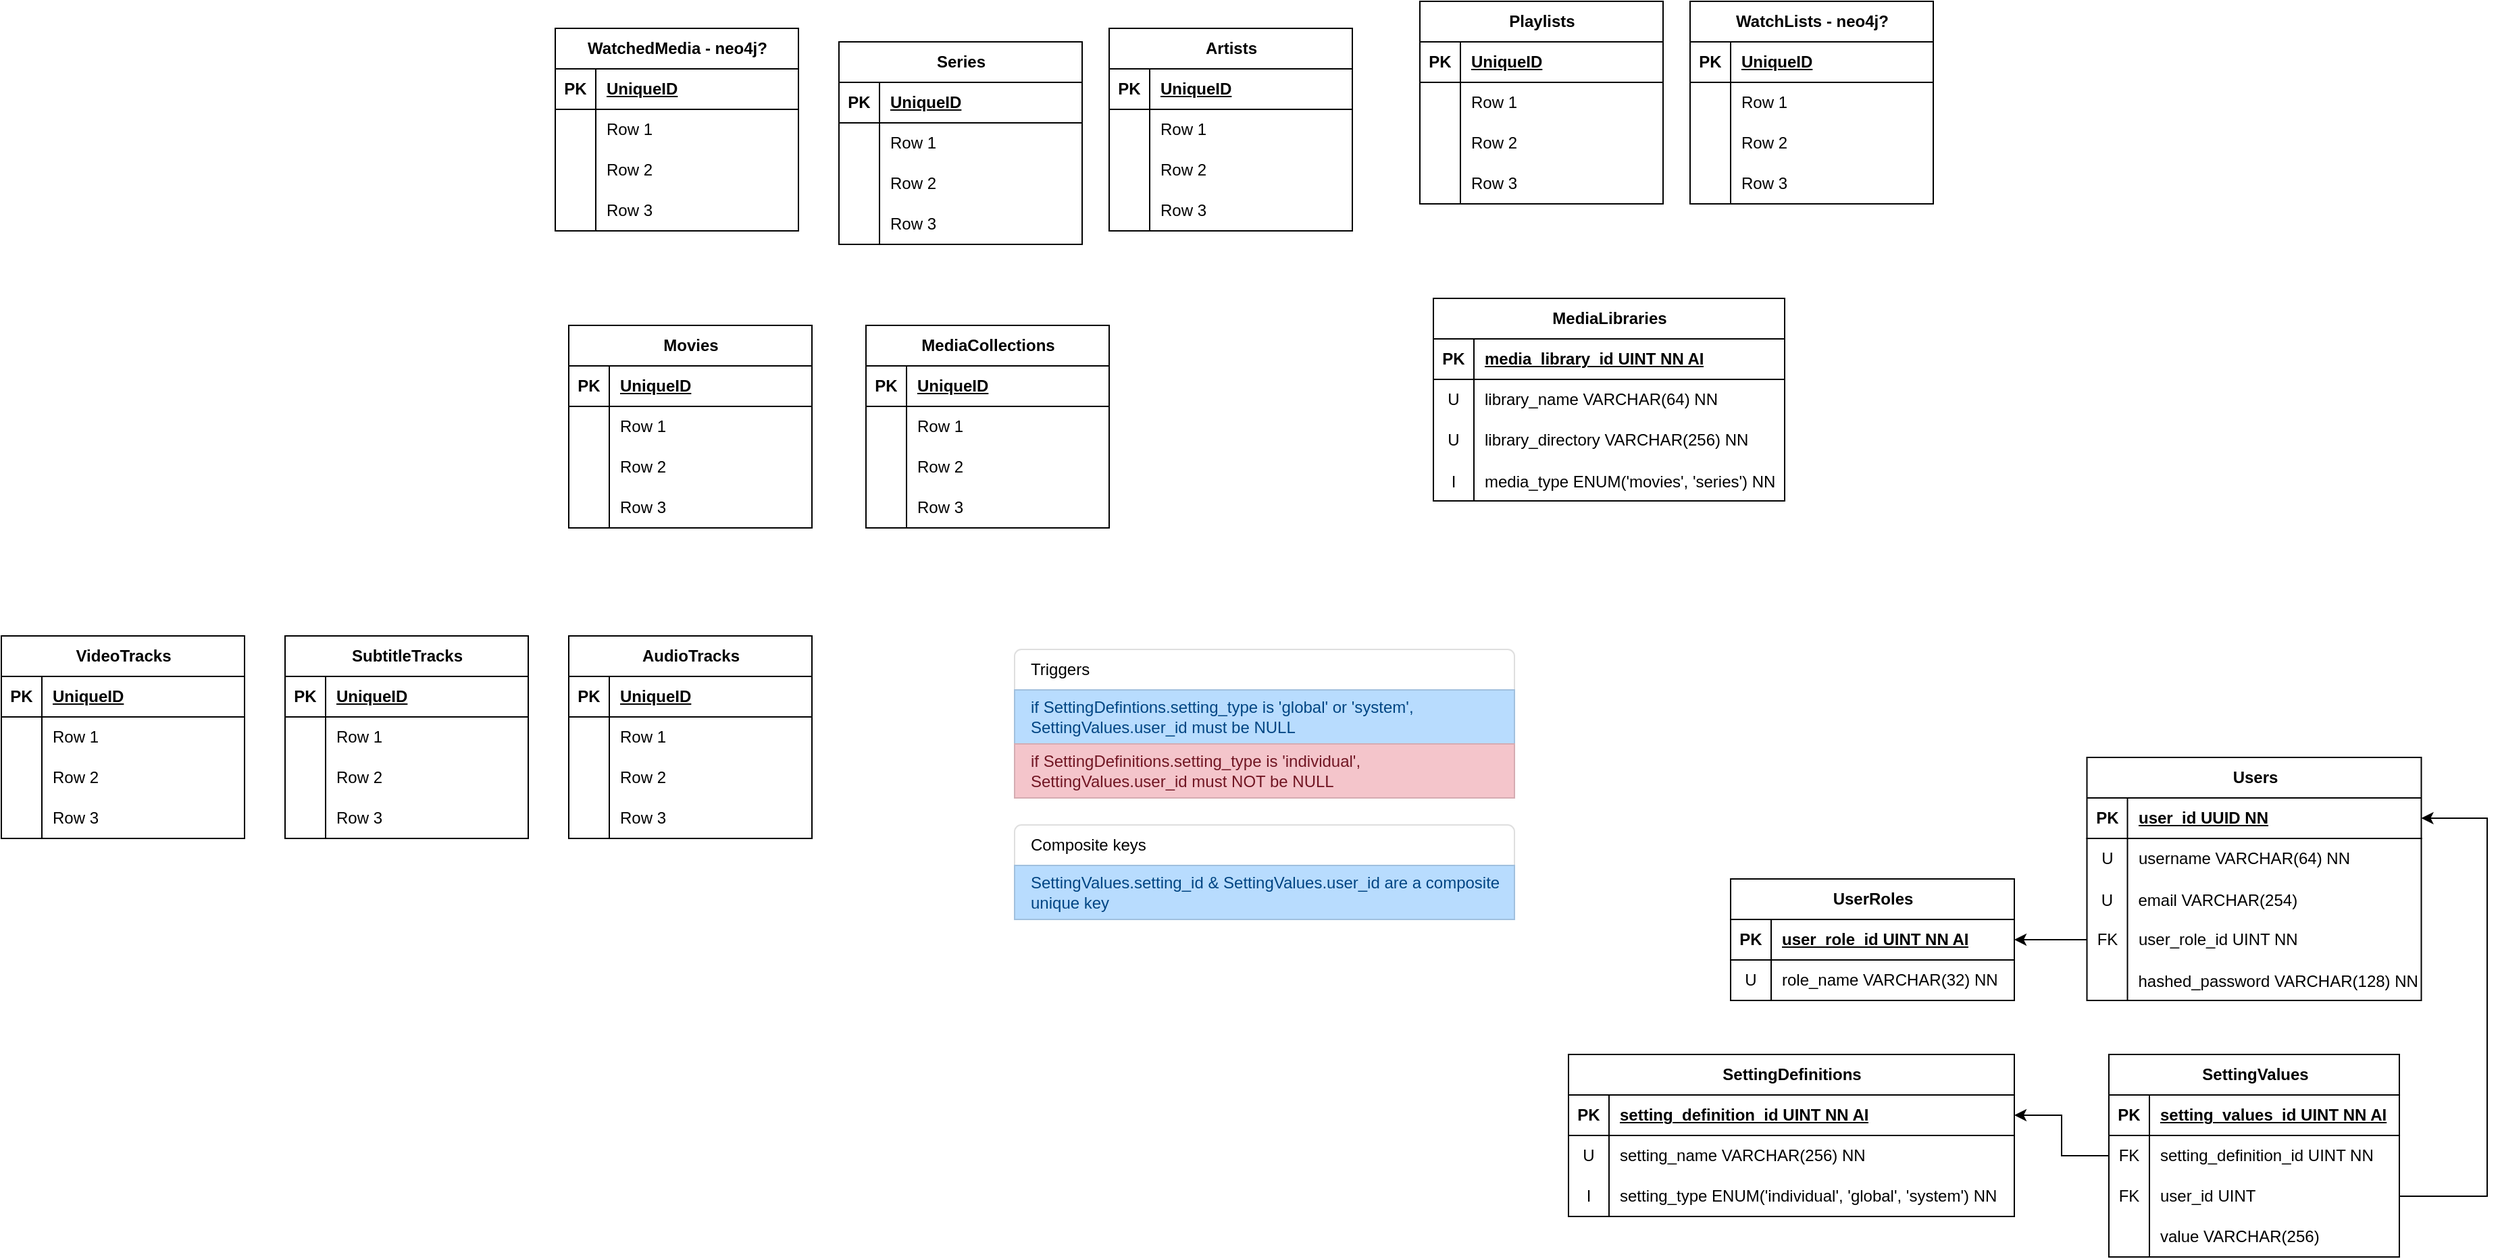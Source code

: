 <mxfile version="28.1.1">
  <diagram name="Page-1" id="454t4zQP6zOsQmV2HVAU">
    <mxGraphModel dx="4118" dy="2058" grid="1" gridSize="10" guides="1" tooltips="1" connect="1" arrows="1" fold="1" page="1" pageScale="1" pageWidth="850" pageHeight="1100" math="0" shadow="0">
      <root>
        <mxCell id="0" />
        <mxCell id="1" parent="0" />
        <mxCell id="85aaCNYVxnab2_xE0eRT-1" value="Users" style="shape=table;startSize=30;container=1;collapsible=1;childLayout=tableLayout;fixedRows=1;rowLines=0;fontStyle=1;align=center;resizeLast=1;html=1;" vertex="1" parent="1">
          <mxGeometry x="383.75" y="80" width="247.5" height="180" as="geometry" />
        </mxCell>
        <mxCell id="85aaCNYVxnab2_xE0eRT-2" value="" style="shape=tableRow;horizontal=0;startSize=0;swimlaneHead=0;swimlaneBody=0;fillColor=none;collapsible=0;dropTarget=0;points=[[0,0.5],[1,0.5]];portConstraint=eastwest;top=0;left=0;right=0;bottom=1;" vertex="1" parent="85aaCNYVxnab2_xE0eRT-1">
          <mxGeometry y="30" width="247.5" height="30" as="geometry" />
        </mxCell>
        <mxCell id="85aaCNYVxnab2_xE0eRT-3" value="PK" style="shape=partialRectangle;connectable=0;fillColor=none;top=0;left=0;bottom=0;right=0;fontStyle=1;overflow=hidden;whiteSpace=wrap;html=1;" vertex="1" parent="85aaCNYVxnab2_xE0eRT-2">
          <mxGeometry width="30" height="30" as="geometry">
            <mxRectangle width="30" height="30" as="alternateBounds" />
          </mxGeometry>
        </mxCell>
        <mxCell id="85aaCNYVxnab2_xE0eRT-4" value="user_id UUID NN" style="shape=partialRectangle;connectable=0;fillColor=none;top=0;left=0;bottom=0;right=0;align=left;spacingLeft=6;fontStyle=5;overflow=hidden;whiteSpace=wrap;html=1;" vertex="1" parent="85aaCNYVxnab2_xE0eRT-2">
          <mxGeometry x="30" width="217.5" height="30" as="geometry">
            <mxRectangle width="217.5" height="30" as="alternateBounds" />
          </mxGeometry>
        </mxCell>
        <mxCell id="85aaCNYVxnab2_xE0eRT-5" value="" style="shape=tableRow;horizontal=0;startSize=0;swimlaneHead=0;swimlaneBody=0;fillColor=none;collapsible=0;dropTarget=0;points=[[0,0.5],[1,0.5]];portConstraint=eastwest;top=0;left=0;right=0;bottom=0;" vertex="1" parent="85aaCNYVxnab2_xE0eRT-1">
          <mxGeometry y="60" width="247.5" height="30" as="geometry" />
        </mxCell>
        <mxCell id="85aaCNYVxnab2_xE0eRT-6" value="U" style="shape=partialRectangle;connectable=0;fillColor=none;top=0;left=0;bottom=0;right=0;editable=1;overflow=hidden;whiteSpace=wrap;html=1;" vertex="1" parent="85aaCNYVxnab2_xE0eRT-5">
          <mxGeometry width="30" height="30" as="geometry">
            <mxRectangle width="30" height="30" as="alternateBounds" />
          </mxGeometry>
        </mxCell>
        <mxCell id="85aaCNYVxnab2_xE0eRT-7" value="username VARCHAR(64) NN" style="shape=partialRectangle;connectable=0;fillColor=none;top=0;left=0;bottom=0;right=0;align=left;spacingLeft=6;overflow=hidden;whiteSpace=wrap;html=1;" vertex="1" parent="85aaCNYVxnab2_xE0eRT-5">
          <mxGeometry x="30" width="217.5" height="30" as="geometry">
            <mxRectangle width="217.5" height="30" as="alternateBounds" />
          </mxGeometry>
        </mxCell>
        <mxCell id="85aaCNYVxnab2_xE0eRT-107" value="" style="shape=tableRow;horizontal=0;startSize=0;swimlaneHead=0;swimlaneBody=0;fillColor=none;collapsible=0;dropTarget=0;points=[[0,0.5],[1,0.5]];portConstraint=eastwest;top=0;left=0;right=0;bottom=0;" vertex="1" parent="85aaCNYVxnab2_xE0eRT-1">
          <mxGeometry y="90" width="247.5" height="30" as="geometry" />
        </mxCell>
        <mxCell id="85aaCNYVxnab2_xE0eRT-108" value="U" style="shape=partialRectangle;connectable=0;fillColor=none;top=0;left=0;bottom=0;right=0;editable=1;overflow=hidden;" vertex="1" parent="85aaCNYVxnab2_xE0eRT-107">
          <mxGeometry width="30" height="30" as="geometry">
            <mxRectangle width="30" height="30" as="alternateBounds" />
          </mxGeometry>
        </mxCell>
        <mxCell id="85aaCNYVxnab2_xE0eRT-109" value="email VARCHAR(254)" style="shape=partialRectangle;connectable=0;fillColor=none;top=0;left=0;bottom=0;right=0;align=left;spacingLeft=6;overflow=hidden;" vertex="1" parent="85aaCNYVxnab2_xE0eRT-107">
          <mxGeometry x="30" width="217.5" height="30" as="geometry">
            <mxRectangle width="217.5" height="30" as="alternateBounds" />
          </mxGeometry>
        </mxCell>
        <mxCell id="85aaCNYVxnab2_xE0eRT-8" value="" style="shape=tableRow;horizontal=0;startSize=0;swimlaneHead=0;swimlaneBody=0;fillColor=none;collapsible=0;dropTarget=0;points=[[0,0.5],[1,0.5]];portConstraint=eastwest;top=0;left=0;right=0;bottom=0;" vertex="1" parent="85aaCNYVxnab2_xE0eRT-1">
          <mxGeometry y="120" width="247.5" height="30" as="geometry" />
        </mxCell>
        <mxCell id="85aaCNYVxnab2_xE0eRT-9" value="FK" style="shape=partialRectangle;connectable=0;fillColor=none;top=0;left=0;bottom=0;right=0;editable=1;overflow=hidden;whiteSpace=wrap;html=1;" vertex="1" parent="85aaCNYVxnab2_xE0eRT-8">
          <mxGeometry width="30" height="30" as="geometry">
            <mxRectangle width="30" height="30" as="alternateBounds" />
          </mxGeometry>
        </mxCell>
        <mxCell id="85aaCNYVxnab2_xE0eRT-10" value="user_role_id UINT NN" style="shape=partialRectangle;connectable=0;fillColor=none;top=0;left=0;bottom=0;right=0;align=left;spacingLeft=6;overflow=hidden;whiteSpace=wrap;html=1;" vertex="1" parent="85aaCNYVxnab2_xE0eRT-8">
          <mxGeometry x="30" width="217.5" height="30" as="geometry">
            <mxRectangle width="217.5" height="30" as="alternateBounds" />
          </mxGeometry>
        </mxCell>
        <mxCell id="85aaCNYVxnab2_xE0eRT-104" value="" style="shape=tableRow;horizontal=0;startSize=0;swimlaneHead=0;swimlaneBody=0;fillColor=none;collapsible=0;dropTarget=0;points=[[0,0.5],[1,0.5]];portConstraint=eastwest;top=0;left=0;right=0;bottom=0;" vertex="1" parent="85aaCNYVxnab2_xE0eRT-1">
          <mxGeometry y="150" width="247.5" height="30" as="geometry" />
        </mxCell>
        <mxCell id="85aaCNYVxnab2_xE0eRT-105" value="" style="shape=partialRectangle;connectable=0;fillColor=none;top=0;left=0;bottom=0;right=0;editable=1;overflow=hidden;" vertex="1" parent="85aaCNYVxnab2_xE0eRT-104">
          <mxGeometry width="30" height="30" as="geometry">
            <mxRectangle width="30" height="30" as="alternateBounds" />
          </mxGeometry>
        </mxCell>
        <mxCell id="85aaCNYVxnab2_xE0eRT-106" value="hashed_password VARCHAR(128) NN" style="shape=partialRectangle;connectable=0;fillColor=none;top=0;left=0;bottom=0;right=0;align=left;spacingLeft=6;overflow=hidden;" vertex="1" parent="85aaCNYVxnab2_xE0eRT-104">
          <mxGeometry x="30" width="217.5" height="30" as="geometry">
            <mxRectangle width="217.5" height="30" as="alternateBounds" />
          </mxGeometry>
        </mxCell>
        <mxCell id="85aaCNYVxnab2_xE0eRT-11" value="UserRoles" style="shape=table;startSize=30;container=1;collapsible=1;childLayout=tableLayout;fixedRows=1;rowLines=0;fontStyle=1;align=center;resizeLast=1;html=1;" vertex="1" parent="1">
          <mxGeometry x="120" y="170" width="210" height="90" as="geometry" />
        </mxCell>
        <mxCell id="85aaCNYVxnab2_xE0eRT-12" value="" style="shape=tableRow;horizontal=0;startSize=0;swimlaneHead=0;swimlaneBody=0;fillColor=none;collapsible=0;dropTarget=0;points=[[0,0.5],[1,0.5]];portConstraint=eastwest;top=0;left=0;right=0;bottom=1;" vertex="1" parent="85aaCNYVxnab2_xE0eRT-11">
          <mxGeometry y="30" width="210" height="30" as="geometry" />
        </mxCell>
        <mxCell id="85aaCNYVxnab2_xE0eRT-13" value="PK" style="shape=partialRectangle;connectable=0;fillColor=none;top=0;left=0;bottom=0;right=0;fontStyle=1;overflow=hidden;whiteSpace=wrap;html=1;" vertex="1" parent="85aaCNYVxnab2_xE0eRT-12">
          <mxGeometry width="30" height="30" as="geometry">
            <mxRectangle width="30" height="30" as="alternateBounds" />
          </mxGeometry>
        </mxCell>
        <mxCell id="85aaCNYVxnab2_xE0eRT-14" value="user_role_id UINT NN AI" style="shape=partialRectangle;connectable=0;fillColor=none;top=0;left=0;bottom=0;right=0;align=left;spacingLeft=6;fontStyle=5;overflow=hidden;whiteSpace=wrap;html=1;" vertex="1" parent="85aaCNYVxnab2_xE0eRT-12">
          <mxGeometry x="30" width="180" height="30" as="geometry">
            <mxRectangle width="180" height="30" as="alternateBounds" />
          </mxGeometry>
        </mxCell>
        <mxCell id="85aaCNYVxnab2_xE0eRT-15" value="" style="shape=tableRow;horizontal=0;startSize=0;swimlaneHead=0;swimlaneBody=0;fillColor=none;collapsible=0;dropTarget=0;points=[[0,0.5],[1,0.5]];portConstraint=eastwest;top=0;left=0;right=0;bottom=0;" vertex="1" parent="85aaCNYVxnab2_xE0eRT-11">
          <mxGeometry y="60" width="210" height="30" as="geometry" />
        </mxCell>
        <mxCell id="85aaCNYVxnab2_xE0eRT-16" value="U" style="shape=partialRectangle;connectable=0;fillColor=none;top=0;left=0;bottom=0;right=0;editable=1;overflow=hidden;whiteSpace=wrap;html=1;" vertex="1" parent="85aaCNYVxnab2_xE0eRT-15">
          <mxGeometry width="30" height="30" as="geometry">
            <mxRectangle width="30" height="30" as="alternateBounds" />
          </mxGeometry>
        </mxCell>
        <mxCell id="85aaCNYVxnab2_xE0eRT-17" value="role_name VARCHAR(32) NN" style="shape=partialRectangle;connectable=0;fillColor=none;top=0;left=0;bottom=0;right=0;align=left;spacingLeft=6;overflow=hidden;whiteSpace=wrap;html=1;" vertex="1" parent="85aaCNYVxnab2_xE0eRT-15">
          <mxGeometry x="30" width="180" height="30" as="geometry">
            <mxRectangle width="180" height="30" as="alternateBounds" />
          </mxGeometry>
        </mxCell>
        <mxCell id="85aaCNYVxnab2_xE0eRT-18" value="SettingDefinitions" style="shape=table;startSize=30;container=1;collapsible=1;childLayout=tableLayout;fixedRows=1;rowLines=0;fontStyle=1;align=center;resizeLast=1;html=1;" vertex="1" parent="1">
          <mxGeometry y="300" width="330" height="120" as="geometry" />
        </mxCell>
        <mxCell id="85aaCNYVxnab2_xE0eRT-19" value="" style="shape=tableRow;horizontal=0;startSize=0;swimlaneHead=0;swimlaneBody=0;fillColor=none;collapsible=0;dropTarget=0;points=[[0,0.5],[1,0.5]];portConstraint=eastwest;top=0;left=0;right=0;bottom=1;" vertex="1" parent="85aaCNYVxnab2_xE0eRT-18">
          <mxGeometry y="30" width="330" height="30" as="geometry" />
        </mxCell>
        <mxCell id="85aaCNYVxnab2_xE0eRT-20" value="PK" style="shape=partialRectangle;connectable=0;fillColor=none;top=0;left=0;bottom=0;right=0;fontStyle=1;overflow=hidden;whiteSpace=wrap;html=1;" vertex="1" parent="85aaCNYVxnab2_xE0eRT-19">
          <mxGeometry width="30" height="30" as="geometry">
            <mxRectangle width="30" height="30" as="alternateBounds" />
          </mxGeometry>
        </mxCell>
        <mxCell id="85aaCNYVxnab2_xE0eRT-21" value="setting_definition_id UINT NN AI" style="shape=partialRectangle;connectable=0;fillColor=none;top=0;left=0;bottom=0;right=0;align=left;spacingLeft=6;fontStyle=5;overflow=hidden;whiteSpace=wrap;html=1;" vertex="1" parent="85aaCNYVxnab2_xE0eRT-19">
          <mxGeometry x="30" width="300" height="30" as="geometry">
            <mxRectangle width="300" height="30" as="alternateBounds" />
          </mxGeometry>
        </mxCell>
        <mxCell id="85aaCNYVxnab2_xE0eRT-22" value="" style="shape=tableRow;horizontal=0;startSize=0;swimlaneHead=0;swimlaneBody=0;fillColor=none;collapsible=0;dropTarget=0;points=[[0,0.5],[1,0.5]];portConstraint=eastwest;top=0;left=0;right=0;bottom=0;" vertex="1" parent="85aaCNYVxnab2_xE0eRT-18">
          <mxGeometry y="60" width="330" height="30" as="geometry" />
        </mxCell>
        <mxCell id="85aaCNYVxnab2_xE0eRT-23" value="U" style="shape=partialRectangle;connectable=0;fillColor=none;top=0;left=0;bottom=0;right=0;editable=1;overflow=hidden;whiteSpace=wrap;html=1;" vertex="1" parent="85aaCNYVxnab2_xE0eRT-22">
          <mxGeometry width="30" height="30" as="geometry">
            <mxRectangle width="30" height="30" as="alternateBounds" />
          </mxGeometry>
        </mxCell>
        <mxCell id="85aaCNYVxnab2_xE0eRT-24" value="setting_name VARCHAR(256) NN" style="shape=partialRectangle;connectable=0;fillColor=none;top=0;left=0;bottom=0;right=0;align=left;spacingLeft=6;overflow=hidden;whiteSpace=wrap;html=1;" vertex="1" parent="85aaCNYVxnab2_xE0eRT-22">
          <mxGeometry x="30" width="300" height="30" as="geometry">
            <mxRectangle width="300" height="30" as="alternateBounds" />
          </mxGeometry>
        </mxCell>
        <mxCell id="85aaCNYVxnab2_xE0eRT-25" value="" style="shape=tableRow;horizontal=0;startSize=0;swimlaneHead=0;swimlaneBody=0;fillColor=none;collapsible=0;dropTarget=0;points=[[0,0.5],[1,0.5]];portConstraint=eastwest;top=0;left=0;right=0;bottom=0;" vertex="1" parent="85aaCNYVxnab2_xE0eRT-18">
          <mxGeometry y="90" width="330" height="30" as="geometry" />
        </mxCell>
        <mxCell id="85aaCNYVxnab2_xE0eRT-26" value="I" style="shape=partialRectangle;connectable=0;fillColor=none;top=0;left=0;bottom=0;right=0;editable=1;overflow=hidden;whiteSpace=wrap;html=1;" vertex="1" parent="85aaCNYVxnab2_xE0eRT-25">
          <mxGeometry width="30" height="30" as="geometry">
            <mxRectangle width="30" height="30" as="alternateBounds" />
          </mxGeometry>
        </mxCell>
        <mxCell id="85aaCNYVxnab2_xE0eRT-27" value="setting_type ENUM(&#39;individual&#39;, &#39;global&#39;, &#39;system&#39;) NN" style="shape=partialRectangle;connectable=0;fillColor=none;top=0;left=0;bottom=0;right=0;align=left;spacingLeft=6;overflow=hidden;whiteSpace=wrap;html=1;" vertex="1" parent="85aaCNYVxnab2_xE0eRT-25">
          <mxGeometry x="30" width="300" height="30" as="geometry">
            <mxRectangle width="300" height="30" as="alternateBounds" />
          </mxGeometry>
        </mxCell>
        <mxCell id="85aaCNYVxnab2_xE0eRT-28" value="SettingValues" style="shape=table;startSize=30;container=1;collapsible=1;childLayout=tableLayout;fixedRows=1;rowLines=0;fontStyle=1;align=center;resizeLast=1;html=1;" vertex="1" parent="1">
          <mxGeometry x="400" y="300" width="215" height="150" as="geometry" />
        </mxCell>
        <mxCell id="85aaCNYVxnab2_xE0eRT-29" value="" style="shape=tableRow;horizontal=0;startSize=0;swimlaneHead=0;swimlaneBody=0;fillColor=none;collapsible=0;dropTarget=0;points=[[0,0.5],[1,0.5]];portConstraint=eastwest;top=0;left=0;right=0;bottom=1;" vertex="1" parent="85aaCNYVxnab2_xE0eRT-28">
          <mxGeometry y="30" width="215" height="30" as="geometry" />
        </mxCell>
        <mxCell id="85aaCNYVxnab2_xE0eRT-30" value="PK" style="shape=partialRectangle;connectable=0;fillColor=none;top=0;left=0;bottom=0;right=0;fontStyle=1;overflow=hidden;whiteSpace=wrap;html=1;" vertex="1" parent="85aaCNYVxnab2_xE0eRT-29">
          <mxGeometry width="30" height="30" as="geometry">
            <mxRectangle width="30" height="30" as="alternateBounds" />
          </mxGeometry>
        </mxCell>
        <mxCell id="85aaCNYVxnab2_xE0eRT-31" value="setting_values_id UINT NN AI" style="shape=partialRectangle;connectable=0;fillColor=none;top=0;left=0;bottom=0;right=0;align=left;spacingLeft=6;fontStyle=5;overflow=hidden;whiteSpace=wrap;html=1;" vertex="1" parent="85aaCNYVxnab2_xE0eRT-29">
          <mxGeometry x="30" width="185" height="30" as="geometry">
            <mxRectangle width="185" height="30" as="alternateBounds" />
          </mxGeometry>
        </mxCell>
        <mxCell id="85aaCNYVxnab2_xE0eRT-32" value="" style="shape=tableRow;horizontal=0;startSize=0;swimlaneHead=0;swimlaneBody=0;fillColor=none;collapsible=0;dropTarget=0;points=[[0,0.5],[1,0.5]];portConstraint=eastwest;top=0;left=0;right=0;bottom=0;" vertex="1" parent="85aaCNYVxnab2_xE0eRT-28">
          <mxGeometry y="60" width="215" height="30" as="geometry" />
        </mxCell>
        <mxCell id="85aaCNYVxnab2_xE0eRT-33" value="FK" style="shape=partialRectangle;connectable=0;fillColor=none;top=0;left=0;bottom=0;right=0;editable=1;overflow=hidden;whiteSpace=wrap;html=1;" vertex="1" parent="85aaCNYVxnab2_xE0eRT-32">
          <mxGeometry width="30" height="30" as="geometry">
            <mxRectangle width="30" height="30" as="alternateBounds" />
          </mxGeometry>
        </mxCell>
        <mxCell id="85aaCNYVxnab2_xE0eRT-34" value="setting_definition_id UINT NN" style="shape=partialRectangle;connectable=0;fillColor=none;top=0;left=0;bottom=0;right=0;align=left;spacingLeft=6;overflow=hidden;whiteSpace=wrap;html=1;" vertex="1" parent="85aaCNYVxnab2_xE0eRT-32">
          <mxGeometry x="30" width="185" height="30" as="geometry">
            <mxRectangle width="185" height="30" as="alternateBounds" />
          </mxGeometry>
        </mxCell>
        <mxCell id="85aaCNYVxnab2_xE0eRT-35" value="" style="shape=tableRow;horizontal=0;startSize=0;swimlaneHead=0;swimlaneBody=0;fillColor=none;collapsible=0;dropTarget=0;points=[[0,0.5],[1,0.5]];portConstraint=eastwest;top=0;left=0;right=0;bottom=0;" vertex="1" parent="85aaCNYVxnab2_xE0eRT-28">
          <mxGeometry y="90" width="215" height="30" as="geometry" />
        </mxCell>
        <mxCell id="85aaCNYVxnab2_xE0eRT-36" value="FK" style="shape=partialRectangle;connectable=0;fillColor=none;top=0;left=0;bottom=0;right=0;editable=1;overflow=hidden;whiteSpace=wrap;html=1;" vertex="1" parent="85aaCNYVxnab2_xE0eRT-35">
          <mxGeometry width="30" height="30" as="geometry">
            <mxRectangle width="30" height="30" as="alternateBounds" />
          </mxGeometry>
        </mxCell>
        <mxCell id="85aaCNYVxnab2_xE0eRT-37" value="user_id UINT" style="shape=partialRectangle;connectable=0;fillColor=none;top=0;left=0;bottom=0;right=0;align=left;spacingLeft=6;overflow=hidden;whiteSpace=wrap;html=1;" vertex="1" parent="85aaCNYVxnab2_xE0eRT-35">
          <mxGeometry x="30" width="185" height="30" as="geometry">
            <mxRectangle width="185" height="30" as="alternateBounds" />
          </mxGeometry>
        </mxCell>
        <mxCell id="85aaCNYVxnab2_xE0eRT-38" value="" style="shape=tableRow;horizontal=0;startSize=0;swimlaneHead=0;swimlaneBody=0;fillColor=none;collapsible=0;dropTarget=0;points=[[0,0.5],[1,0.5]];portConstraint=eastwest;top=0;left=0;right=0;bottom=0;" vertex="1" parent="85aaCNYVxnab2_xE0eRT-28">
          <mxGeometry y="120" width="215" height="30" as="geometry" />
        </mxCell>
        <mxCell id="85aaCNYVxnab2_xE0eRT-39" value="" style="shape=partialRectangle;connectable=0;fillColor=none;top=0;left=0;bottom=0;right=0;editable=1;overflow=hidden;whiteSpace=wrap;html=1;" vertex="1" parent="85aaCNYVxnab2_xE0eRT-38">
          <mxGeometry width="30" height="30" as="geometry">
            <mxRectangle width="30" height="30" as="alternateBounds" />
          </mxGeometry>
        </mxCell>
        <mxCell id="85aaCNYVxnab2_xE0eRT-40" value="value VARCHAR(256)" style="shape=partialRectangle;connectable=0;fillColor=none;top=0;left=0;bottom=0;right=0;align=left;spacingLeft=6;overflow=hidden;whiteSpace=wrap;html=1;" vertex="1" parent="85aaCNYVxnab2_xE0eRT-38">
          <mxGeometry x="30" width="185" height="30" as="geometry">
            <mxRectangle width="185" height="30" as="alternateBounds" />
          </mxGeometry>
        </mxCell>
        <mxCell id="85aaCNYVxnab2_xE0eRT-41" style="edgeStyle=orthogonalEdgeStyle;rounded=0;orthogonalLoop=1;jettySize=auto;html=1;entryX=1;entryY=0.5;entryDx=0;entryDy=0;" edge="1" parent="1" source="85aaCNYVxnab2_xE0eRT-32" target="85aaCNYVxnab2_xE0eRT-19">
          <mxGeometry relative="1" as="geometry" />
        </mxCell>
        <mxCell id="85aaCNYVxnab2_xE0eRT-42" style="edgeStyle=orthogonalEdgeStyle;rounded=0;orthogonalLoop=1;jettySize=auto;html=1;entryX=1;entryY=0.5;entryDx=0;entryDy=0;" edge="1" parent="1" source="85aaCNYVxnab2_xE0eRT-8" target="85aaCNYVxnab2_xE0eRT-12">
          <mxGeometry relative="1" as="geometry" />
        </mxCell>
        <mxCell id="85aaCNYVxnab2_xE0eRT-43" style="edgeStyle=orthogonalEdgeStyle;rounded=0;orthogonalLoop=1;jettySize=auto;html=1;entryX=1;entryY=0.5;entryDx=0;entryDy=0;" edge="1" parent="1" source="85aaCNYVxnab2_xE0eRT-35" target="85aaCNYVxnab2_xE0eRT-2">
          <mxGeometry relative="1" as="geometry">
            <Array as="points">
              <mxPoint x="680" y="405" />
              <mxPoint x="680" y="125" />
            </Array>
            <mxPoint x="640" y="120" as="targetPoint" />
          </mxGeometry>
        </mxCell>
        <mxCell id="85aaCNYVxnab2_xE0eRT-44" value="" style="swimlane;fontStyle=0;childLayout=stackLayout;horizontal=1;startSize=0;horizontalStack=0;resizeParent=1;resizeParentMax=0;resizeLast=0;collapsible=0;marginBottom=0;whiteSpace=wrap;html=1;strokeColor=none;fillColor=none;" vertex="1" parent="1">
          <mxGeometry x="-410" width="370" height="110" as="geometry" />
        </mxCell>
        <mxCell id="85aaCNYVxnab2_xE0eRT-45" value="Triggers" style="text;strokeColor=#DFDFDF;fillColor=#FFFFFF;align=left;verticalAlign=middle;spacingLeft=10;spacingRight=10;overflow=hidden;points=[[0,0.5],[1,0.5]];portConstraint=eastwest;rotatable=0;whiteSpace=wrap;html=1;shape=mxgraph.bootstrap.topButton;rSize=5;fontColor=#000000;" vertex="1" parent="85aaCNYVxnab2_xE0eRT-44">
          <mxGeometry width="370" height="30" as="geometry" />
        </mxCell>
        <mxCell id="85aaCNYVxnab2_xE0eRT-46" value="if SettingDefintions.setting_type is &#39;global&#39; or &#39;system&#39;, SettingValues.user_id must be NULL" style="text;strokeColor=#A1C0DE;fillColor=#B8DCFE;fontColor=#004583;align=left;verticalAlign=middle;spacingLeft=10;spacingRight=10;overflow=hidden;points=[[0,0.5],[1,0.5]];portConstraint=eastwest;rotatable=0;whiteSpace=wrap;html=1;rSize=5;" vertex="1" parent="85aaCNYVxnab2_xE0eRT-44">
          <mxGeometry y="30" width="370" height="40" as="geometry" />
        </mxCell>
        <mxCell id="85aaCNYVxnab2_xE0eRT-47" value="if SettingDefinitions.setting_type is &#39;individual&#39;, SettingValues.user_id must NOT be NULL" style="text;strokeColor=#D5ACB2;fillColor=#F4C5CB;fontColor=#711623;align=left;verticalAlign=middle;spacingLeft=10;spacingRight=10;overflow=hidden;points=[[0,0.5],[1,0.5]];portConstraint=eastwest;rotatable=0;whiteSpace=wrap;html=1;rSize=5;" vertex="1" parent="85aaCNYVxnab2_xE0eRT-44">
          <mxGeometry y="70" width="370" height="40" as="geometry" />
        </mxCell>
        <mxCell id="85aaCNYVxnab2_xE0eRT-48" value="" style="swimlane;fontStyle=0;childLayout=stackLayout;horizontal=1;startSize=0;horizontalStack=0;resizeParent=1;resizeParentMax=0;resizeLast=0;collapsible=0;marginBottom=0;whiteSpace=wrap;html=1;strokeColor=none;fillColor=none;" vertex="1" parent="1">
          <mxGeometry x="-410" y="130" width="370" height="70" as="geometry" />
        </mxCell>
        <mxCell id="85aaCNYVxnab2_xE0eRT-49" value="Composite keys" style="text;strokeColor=#DFDFDF;fillColor=#FFFFFF;align=left;verticalAlign=middle;spacingLeft=10;spacingRight=10;overflow=hidden;points=[[0,0.5],[1,0.5]];portConstraint=eastwest;rotatable=0;whiteSpace=wrap;html=1;shape=mxgraph.bootstrap.topButton;rSize=5;fontColor=#000000;" vertex="1" parent="85aaCNYVxnab2_xE0eRT-48">
          <mxGeometry width="370" height="30" as="geometry" />
        </mxCell>
        <mxCell id="85aaCNYVxnab2_xE0eRT-50" value="SettingValues.setting_id &amp;amp; SettingValues.user_id are a composite unique key" style="text;strokeColor=#A1C0DE;fillColor=#B8DCFE;fontColor=#004583;align=left;verticalAlign=middle;spacingLeft=10;spacingRight=10;overflow=hidden;points=[[0,0.5],[1,0.5]];portConstraint=eastwest;rotatable=0;whiteSpace=wrap;html=1;rSize=5;" vertex="1" parent="85aaCNYVxnab2_xE0eRT-48">
          <mxGeometry y="30" width="370" height="40" as="geometry" />
        </mxCell>
        <mxCell id="85aaCNYVxnab2_xE0eRT-51" value="Playlists" style="shape=table;startSize=30;container=1;collapsible=1;childLayout=tableLayout;fixedRows=1;rowLines=0;fontStyle=1;align=center;resizeLast=1;html=1;" vertex="1" parent="1">
          <mxGeometry x="-110" y="-480" width="180" height="150" as="geometry" />
        </mxCell>
        <mxCell id="85aaCNYVxnab2_xE0eRT-52" value="" style="shape=tableRow;horizontal=0;startSize=0;swimlaneHead=0;swimlaneBody=0;fillColor=none;collapsible=0;dropTarget=0;points=[[0,0.5],[1,0.5]];portConstraint=eastwest;top=0;left=0;right=0;bottom=1;" vertex="1" parent="85aaCNYVxnab2_xE0eRT-51">
          <mxGeometry y="30" width="180" height="30" as="geometry" />
        </mxCell>
        <mxCell id="85aaCNYVxnab2_xE0eRT-53" value="PK" style="shape=partialRectangle;connectable=0;fillColor=none;top=0;left=0;bottom=0;right=0;fontStyle=1;overflow=hidden;whiteSpace=wrap;html=1;" vertex="1" parent="85aaCNYVxnab2_xE0eRT-52">
          <mxGeometry width="30" height="30" as="geometry">
            <mxRectangle width="30" height="30" as="alternateBounds" />
          </mxGeometry>
        </mxCell>
        <mxCell id="85aaCNYVxnab2_xE0eRT-54" value="UniqueID" style="shape=partialRectangle;connectable=0;fillColor=none;top=0;left=0;bottom=0;right=0;align=left;spacingLeft=6;fontStyle=5;overflow=hidden;whiteSpace=wrap;html=1;" vertex="1" parent="85aaCNYVxnab2_xE0eRT-52">
          <mxGeometry x="30" width="150" height="30" as="geometry">
            <mxRectangle width="150" height="30" as="alternateBounds" />
          </mxGeometry>
        </mxCell>
        <mxCell id="85aaCNYVxnab2_xE0eRT-55" value="" style="shape=tableRow;horizontal=0;startSize=0;swimlaneHead=0;swimlaneBody=0;fillColor=none;collapsible=0;dropTarget=0;points=[[0,0.5],[1,0.5]];portConstraint=eastwest;top=0;left=0;right=0;bottom=0;" vertex="1" parent="85aaCNYVxnab2_xE0eRT-51">
          <mxGeometry y="60" width="180" height="30" as="geometry" />
        </mxCell>
        <mxCell id="85aaCNYVxnab2_xE0eRT-56" value="" style="shape=partialRectangle;connectable=0;fillColor=none;top=0;left=0;bottom=0;right=0;editable=1;overflow=hidden;whiteSpace=wrap;html=1;" vertex="1" parent="85aaCNYVxnab2_xE0eRT-55">
          <mxGeometry width="30" height="30" as="geometry">
            <mxRectangle width="30" height="30" as="alternateBounds" />
          </mxGeometry>
        </mxCell>
        <mxCell id="85aaCNYVxnab2_xE0eRT-57" value="Row 1" style="shape=partialRectangle;connectable=0;fillColor=none;top=0;left=0;bottom=0;right=0;align=left;spacingLeft=6;overflow=hidden;whiteSpace=wrap;html=1;" vertex="1" parent="85aaCNYVxnab2_xE0eRT-55">
          <mxGeometry x="30" width="150" height="30" as="geometry">
            <mxRectangle width="150" height="30" as="alternateBounds" />
          </mxGeometry>
        </mxCell>
        <mxCell id="85aaCNYVxnab2_xE0eRT-58" value="" style="shape=tableRow;horizontal=0;startSize=0;swimlaneHead=0;swimlaneBody=0;fillColor=none;collapsible=0;dropTarget=0;points=[[0,0.5],[1,0.5]];portConstraint=eastwest;top=0;left=0;right=0;bottom=0;" vertex="1" parent="85aaCNYVxnab2_xE0eRT-51">
          <mxGeometry y="90" width="180" height="30" as="geometry" />
        </mxCell>
        <mxCell id="85aaCNYVxnab2_xE0eRT-59" value="" style="shape=partialRectangle;connectable=0;fillColor=none;top=0;left=0;bottom=0;right=0;editable=1;overflow=hidden;whiteSpace=wrap;html=1;" vertex="1" parent="85aaCNYVxnab2_xE0eRT-58">
          <mxGeometry width="30" height="30" as="geometry">
            <mxRectangle width="30" height="30" as="alternateBounds" />
          </mxGeometry>
        </mxCell>
        <mxCell id="85aaCNYVxnab2_xE0eRT-60" value="Row 2" style="shape=partialRectangle;connectable=0;fillColor=none;top=0;left=0;bottom=0;right=0;align=left;spacingLeft=6;overflow=hidden;whiteSpace=wrap;html=1;" vertex="1" parent="85aaCNYVxnab2_xE0eRT-58">
          <mxGeometry x="30" width="150" height="30" as="geometry">
            <mxRectangle width="150" height="30" as="alternateBounds" />
          </mxGeometry>
        </mxCell>
        <mxCell id="85aaCNYVxnab2_xE0eRT-61" value="" style="shape=tableRow;horizontal=0;startSize=0;swimlaneHead=0;swimlaneBody=0;fillColor=none;collapsible=0;dropTarget=0;points=[[0,0.5],[1,0.5]];portConstraint=eastwest;top=0;left=0;right=0;bottom=0;" vertex="1" parent="85aaCNYVxnab2_xE0eRT-51">
          <mxGeometry y="120" width="180" height="30" as="geometry" />
        </mxCell>
        <mxCell id="85aaCNYVxnab2_xE0eRT-62" value="" style="shape=partialRectangle;connectable=0;fillColor=none;top=0;left=0;bottom=0;right=0;editable=1;overflow=hidden;whiteSpace=wrap;html=1;" vertex="1" parent="85aaCNYVxnab2_xE0eRT-61">
          <mxGeometry width="30" height="30" as="geometry">
            <mxRectangle width="30" height="30" as="alternateBounds" />
          </mxGeometry>
        </mxCell>
        <mxCell id="85aaCNYVxnab2_xE0eRT-63" value="Row 3" style="shape=partialRectangle;connectable=0;fillColor=none;top=0;left=0;bottom=0;right=0;align=left;spacingLeft=6;overflow=hidden;whiteSpace=wrap;html=1;" vertex="1" parent="85aaCNYVxnab2_xE0eRT-61">
          <mxGeometry x="30" width="150" height="30" as="geometry">
            <mxRectangle width="150" height="30" as="alternateBounds" />
          </mxGeometry>
        </mxCell>
        <mxCell id="85aaCNYVxnab2_xE0eRT-64" value="MediaLibraries" style="shape=table;startSize=30;container=1;collapsible=1;childLayout=tableLayout;fixedRows=1;rowLines=0;fontStyle=1;align=center;resizeLast=1;html=1;" vertex="1" parent="1">
          <mxGeometry x="-100" y="-260" width="260" height="150" as="geometry" />
        </mxCell>
        <mxCell id="85aaCNYVxnab2_xE0eRT-65" value="" style="shape=tableRow;horizontal=0;startSize=0;swimlaneHead=0;swimlaneBody=0;fillColor=none;collapsible=0;dropTarget=0;points=[[0,0.5],[1,0.5]];portConstraint=eastwest;top=0;left=0;right=0;bottom=1;" vertex="1" parent="85aaCNYVxnab2_xE0eRT-64">
          <mxGeometry y="30" width="260" height="30" as="geometry" />
        </mxCell>
        <mxCell id="85aaCNYVxnab2_xE0eRT-66" value="PK" style="shape=partialRectangle;connectable=0;fillColor=none;top=0;left=0;bottom=0;right=0;fontStyle=1;overflow=hidden;whiteSpace=wrap;html=1;" vertex="1" parent="85aaCNYVxnab2_xE0eRT-65">
          <mxGeometry width="30" height="30" as="geometry">
            <mxRectangle width="30" height="30" as="alternateBounds" />
          </mxGeometry>
        </mxCell>
        <mxCell id="85aaCNYVxnab2_xE0eRT-67" value="media_library_id UINT NN AI" style="shape=partialRectangle;connectable=0;fillColor=none;top=0;left=0;bottom=0;right=0;align=left;spacingLeft=6;fontStyle=5;overflow=hidden;whiteSpace=wrap;html=1;" vertex="1" parent="85aaCNYVxnab2_xE0eRT-65">
          <mxGeometry x="30" width="230" height="30" as="geometry">
            <mxRectangle width="230" height="30" as="alternateBounds" />
          </mxGeometry>
        </mxCell>
        <mxCell id="85aaCNYVxnab2_xE0eRT-68" value="" style="shape=tableRow;horizontal=0;startSize=0;swimlaneHead=0;swimlaneBody=0;fillColor=none;collapsible=0;dropTarget=0;points=[[0,0.5],[1,0.5]];portConstraint=eastwest;top=0;left=0;right=0;bottom=0;" vertex="1" parent="85aaCNYVxnab2_xE0eRT-64">
          <mxGeometry y="60" width="260" height="30" as="geometry" />
        </mxCell>
        <mxCell id="85aaCNYVxnab2_xE0eRT-69" value="U" style="shape=partialRectangle;connectable=0;fillColor=none;top=0;left=0;bottom=0;right=0;editable=1;overflow=hidden;whiteSpace=wrap;html=1;" vertex="1" parent="85aaCNYVxnab2_xE0eRT-68">
          <mxGeometry width="30" height="30" as="geometry">
            <mxRectangle width="30" height="30" as="alternateBounds" />
          </mxGeometry>
        </mxCell>
        <mxCell id="85aaCNYVxnab2_xE0eRT-70" value="library_name VARCHAR(64) NN" style="shape=partialRectangle;connectable=0;fillColor=none;top=0;left=0;bottom=0;right=0;align=left;spacingLeft=6;overflow=hidden;whiteSpace=wrap;html=1;" vertex="1" parent="85aaCNYVxnab2_xE0eRT-68">
          <mxGeometry x="30" width="230" height="30" as="geometry">
            <mxRectangle width="230" height="30" as="alternateBounds" />
          </mxGeometry>
        </mxCell>
        <mxCell id="85aaCNYVxnab2_xE0eRT-71" value="" style="shape=tableRow;horizontal=0;startSize=0;swimlaneHead=0;swimlaneBody=0;fillColor=none;collapsible=0;dropTarget=0;points=[[0,0.5],[1,0.5]];portConstraint=eastwest;top=0;left=0;right=0;bottom=0;" vertex="1" parent="85aaCNYVxnab2_xE0eRT-64">
          <mxGeometry y="90" width="260" height="30" as="geometry" />
        </mxCell>
        <mxCell id="85aaCNYVxnab2_xE0eRT-72" value="U" style="shape=partialRectangle;connectable=0;fillColor=none;top=0;left=0;bottom=0;right=0;editable=1;overflow=hidden;whiteSpace=wrap;html=1;" vertex="1" parent="85aaCNYVxnab2_xE0eRT-71">
          <mxGeometry width="30" height="30" as="geometry">
            <mxRectangle width="30" height="30" as="alternateBounds" />
          </mxGeometry>
        </mxCell>
        <mxCell id="85aaCNYVxnab2_xE0eRT-73" value="library_directory VARCHAR(256) NN" style="shape=partialRectangle;connectable=0;fillColor=none;top=0;left=0;bottom=0;right=0;align=left;spacingLeft=6;overflow=hidden;whiteSpace=wrap;html=1;" vertex="1" parent="85aaCNYVxnab2_xE0eRT-71">
          <mxGeometry x="30" width="230" height="30" as="geometry">
            <mxRectangle width="230" height="30" as="alternateBounds" />
          </mxGeometry>
        </mxCell>
        <mxCell id="85aaCNYVxnab2_xE0eRT-191" value="" style="shape=tableRow;horizontal=0;startSize=0;swimlaneHead=0;swimlaneBody=0;fillColor=none;collapsible=0;dropTarget=0;points=[[0,0.5],[1,0.5]];portConstraint=eastwest;top=0;left=0;right=0;bottom=0;" vertex="1" parent="85aaCNYVxnab2_xE0eRT-64">
          <mxGeometry y="120" width="260" height="30" as="geometry" />
        </mxCell>
        <mxCell id="85aaCNYVxnab2_xE0eRT-192" value="I" style="shape=partialRectangle;connectable=0;fillColor=none;top=0;left=0;bottom=0;right=0;editable=1;overflow=hidden;" vertex="1" parent="85aaCNYVxnab2_xE0eRT-191">
          <mxGeometry width="30" height="30" as="geometry">
            <mxRectangle width="30" height="30" as="alternateBounds" />
          </mxGeometry>
        </mxCell>
        <mxCell id="85aaCNYVxnab2_xE0eRT-193" value="media_type ENUM(&#39;movies&#39;, &#39;series&#39;) NN" style="shape=partialRectangle;connectable=0;fillColor=none;top=0;left=0;bottom=0;right=0;align=left;spacingLeft=6;overflow=hidden;" vertex="1" parent="85aaCNYVxnab2_xE0eRT-191">
          <mxGeometry x="30" width="230" height="30" as="geometry">
            <mxRectangle width="230" height="30" as="alternateBounds" />
          </mxGeometry>
        </mxCell>
        <mxCell id="85aaCNYVxnab2_xE0eRT-91" value="Artists" style="shape=table;startSize=30;container=1;collapsible=1;childLayout=tableLayout;fixedRows=1;rowLines=0;fontStyle=1;align=center;resizeLast=1;html=1;" vertex="1" parent="1">
          <mxGeometry x="-340" y="-460" width="180" height="150" as="geometry" />
        </mxCell>
        <mxCell id="85aaCNYVxnab2_xE0eRT-92" value="" style="shape=tableRow;horizontal=0;startSize=0;swimlaneHead=0;swimlaneBody=0;fillColor=none;collapsible=0;dropTarget=0;points=[[0,0.5],[1,0.5]];portConstraint=eastwest;top=0;left=0;right=0;bottom=1;" vertex="1" parent="85aaCNYVxnab2_xE0eRT-91">
          <mxGeometry y="30" width="180" height="30" as="geometry" />
        </mxCell>
        <mxCell id="85aaCNYVxnab2_xE0eRT-93" value="PK" style="shape=partialRectangle;connectable=0;fillColor=none;top=0;left=0;bottom=0;right=0;fontStyle=1;overflow=hidden;whiteSpace=wrap;html=1;" vertex="1" parent="85aaCNYVxnab2_xE0eRT-92">
          <mxGeometry width="30" height="30" as="geometry">
            <mxRectangle width="30" height="30" as="alternateBounds" />
          </mxGeometry>
        </mxCell>
        <mxCell id="85aaCNYVxnab2_xE0eRT-94" value="UniqueID" style="shape=partialRectangle;connectable=0;fillColor=none;top=0;left=0;bottom=0;right=0;align=left;spacingLeft=6;fontStyle=5;overflow=hidden;whiteSpace=wrap;html=1;" vertex="1" parent="85aaCNYVxnab2_xE0eRT-92">
          <mxGeometry x="30" width="150" height="30" as="geometry">
            <mxRectangle width="150" height="30" as="alternateBounds" />
          </mxGeometry>
        </mxCell>
        <mxCell id="85aaCNYVxnab2_xE0eRT-95" value="" style="shape=tableRow;horizontal=0;startSize=0;swimlaneHead=0;swimlaneBody=0;fillColor=none;collapsible=0;dropTarget=0;points=[[0,0.5],[1,0.5]];portConstraint=eastwest;top=0;left=0;right=0;bottom=0;" vertex="1" parent="85aaCNYVxnab2_xE0eRT-91">
          <mxGeometry y="60" width="180" height="30" as="geometry" />
        </mxCell>
        <mxCell id="85aaCNYVxnab2_xE0eRT-96" value="" style="shape=partialRectangle;connectable=0;fillColor=none;top=0;left=0;bottom=0;right=0;editable=1;overflow=hidden;whiteSpace=wrap;html=1;" vertex="1" parent="85aaCNYVxnab2_xE0eRT-95">
          <mxGeometry width="30" height="30" as="geometry">
            <mxRectangle width="30" height="30" as="alternateBounds" />
          </mxGeometry>
        </mxCell>
        <mxCell id="85aaCNYVxnab2_xE0eRT-97" value="Row 1" style="shape=partialRectangle;connectable=0;fillColor=none;top=0;left=0;bottom=0;right=0;align=left;spacingLeft=6;overflow=hidden;whiteSpace=wrap;html=1;" vertex="1" parent="85aaCNYVxnab2_xE0eRT-95">
          <mxGeometry x="30" width="150" height="30" as="geometry">
            <mxRectangle width="150" height="30" as="alternateBounds" />
          </mxGeometry>
        </mxCell>
        <mxCell id="85aaCNYVxnab2_xE0eRT-98" value="" style="shape=tableRow;horizontal=0;startSize=0;swimlaneHead=0;swimlaneBody=0;fillColor=none;collapsible=0;dropTarget=0;points=[[0,0.5],[1,0.5]];portConstraint=eastwest;top=0;left=0;right=0;bottom=0;" vertex="1" parent="85aaCNYVxnab2_xE0eRT-91">
          <mxGeometry y="90" width="180" height="30" as="geometry" />
        </mxCell>
        <mxCell id="85aaCNYVxnab2_xE0eRT-99" value="" style="shape=partialRectangle;connectable=0;fillColor=none;top=0;left=0;bottom=0;right=0;editable=1;overflow=hidden;whiteSpace=wrap;html=1;" vertex="1" parent="85aaCNYVxnab2_xE0eRT-98">
          <mxGeometry width="30" height="30" as="geometry">
            <mxRectangle width="30" height="30" as="alternateBounds" />
          </mxGeometry>
        </mxCell>
        <mxCell id="85aaCNYVxnab2_xE0eRT-100" value="Row 2" style="shape=partialRectangle;connectable=0;fillColor=none;top=0;left=0;bottom=0;right=0;align=left;spacingLeft=6;overflow=hidden;whiteSpace=wrap;html=1;" vertex="1" parent="85aaCNYVxnab2_xE0eRT-98">
          <mxGeometry x="30" width="150" height="30" as="geometry">
            <mxRectangle width="150" height="30" as="alternateBounds" />
          </mxGeometry>
        </mxCell>
        <mxCell id="85aaCNYVxnab2_xE0eRT-101" value="" style="shape=tableRow;horizontal=0;startSize=0;swimlaneHead=0;swimlaneBody=0;fillColor=none;collapsible=0;dropTarget=0;points=[[0,0.5],[1,0.5]];portConstraint=eastwest;top=0;left=0;right=0;bottom=0;" vertex="1" parent="85aaCNYVxnab2_xE0eRT-91">
          <mxGeometry y="120" width="180" height="30" as="geometry" />
        </mxCell>
        <mxCell id="85aaCNYVxnab2_xE0eRT-102" value="" style="shape=partialRectangle;connectable=0;fillColor=none;top=0;left=0;bottom=0;right=0;editable=1;overflow=hidden;whiteSpace=wrap;html=1;" vertex="1" parent="85aaCNYVxnab2_xE0eRT-101">
          <mxGeometry width="30" height="30" as="geometry">
            <mxRectangle width="30" height="30" as="alternateBounds" />
          </mxGeometry>
        </mxCell>
        <mxCell id="85aaCNYVxnab2_xE0eRT-103" value="Row 3" style="shape=partialRectangle;connectable=0;fillColor=none;top=0;left=0;bottom=0;right=0;align=left;spacingLeft=6;overflow=hidden;whiteSpace=wrap;html=1;" vertex="1" parent="85aaCNYVxnab2_xE0eRT-101">
          <mxGeometry x="30" width="150" height="30" as="geometry">
            <mxRectangle width="150" height="30" as="alternateBounds" />
          </mxGeometry>
        </mxCell>
        <mxCell id="85aaCNYVxnab2_xE0eRT-113" value="MediaCollections" style="shape=table;startSize=30;container=1;collapsible=1;childLayout=tableLayout;fixedRows=1;rowLines=0;fontStyle=1;align=center;resizeLast=1;html=1;" vertex="1" parent="1">
          <mxGeometry x="-520" y="-240" width="180" height="150" as="geometry" />
        </mxCell>
        <mxCell id="85aaCNYVxnab2_xE0eRT-114" value="" style="shape=tableRow;horizontal=0;startSize=0;swimlaneHead=0;swimlaneBody=0;fillColor=none;collapsible=0;dropTarget=0;points=[[0,0.5],[1,0.5]];portConstraint=eastwest;top=0;left=0;right=0;bottom=1;" vertex="1" parent="85aaCNYVxnab2_xE0eRT-113">
          <mxGeometry y="30" width="180" height="30" as="geometry" />
        </mxCell>
        <mxCell id="85aaCNYVxnab2_xE0eRT-115" value="PK" style="shape=partialRectangle;connectable=0;fillColor=none;top=0;left=0;bottom=0;right=0;fontStyle=1;overflow=hidden;whiteSpace=wrap;html=1;" vertex="1" parent="85aaCNYVxnab2_xE0eRT-114">
          <mxGeometry width="30" height="30" as="geometry">
            <mxRectangle width="30" height="30" as="alternateBounds" />
          </mxGeometry>
        </mxCell>
        <mxCell id="85aaCNYVxnab2_xE0eRT-116" value="UniqueID" style="shape=partialRectangle;connectable=0;fillColor=none;top=0;left=0;bottom=0;right=0;align=left;spacingLeft=6;fontStyle=5;overflow=hidden;whiteSpace=wrap;html=1;" vertex="1" parent="85aaCNYVxnab2_xE0eRT-114">
          <mxGeometry x="30" width="150" height="30" as="geometry">
            <mxRectangle width="150" height="30" as="alternateBounds" />
          </mxGeometry>
        </mxCell>
        <mxCell id="85aaCNYVxnab2_xE0eRT-117" value="" style="shape=tableRow;horizontal=0;startSize=0;swimlaneHead=0;swimlaneBody=0;fillColor=none;collapsible=0;dropTarget=0;points=[[0,0.5],[1,0.5]];portConstraint=eastwest;top=0;left=0;right=0;bottom=0;" vertex="1" parent="85aaCNYVxnab2_xE0eRT-113">
          <mxGeometry y="60" width="180" height="30" as="geometry" />
        </mxCell>
        <mxCell id="85aaCNYVxnab2_xE0eRT-118" value="" style="shape=partialRectangle;connectable=0;fillColor=none;top=0;left=0;bottom=0;right=0;editable=1;overflow=hidden;whiteSpace=wrap;html=1;" vertex="1" parent="85aaCNYVxnab2_xE0eRT-117">
          <mxGeometry width="30" height="30" as="geometry">
            <mxRectangle width="30" height="30" as="alternateBounds" />
          </mxGeometry>
        </mxCell>
        <mxCell id="85aaCNYVxnab2_xE0eRT-119" value="Row 1" style="shape=partialRectangle;connectable=0;fillColor=none;top=0;left=0;bottom=0;right=0;align=left;spacingLeft=6;overflow=hidden;whiteSpace=wrap;html=1;" vertex="1" parent="85aaCNYVxnab2_xE0eRT-117">
          <mxGeometry x="30" width="150" height="30" as="geometry">
            <mxRectangle width="150" height="30" as="alternateBounds" />
          </mxGeometry>
        </mxCell>
        <mxCell id="85aaCNYVxnab2_xE0eRT-120" value="" style="shape=tableRow;horizontal=0;startSize=0;swimlaneHead=0;swimlaneBody=0;fillColor=none;collapsible=0;dropTarget=0;points=[[0,0.5],[1,0.5]];portConstraint=eastwest;top=0;left=0;right=0;bottom=0;" vertex="1" parent="85aaCNYVxnab2_xE0eRT-113">
          <mxGeometry y="90" width="180" height="30" as="geometry" />
        </mxCell>
        <mxCell id="85aaCNYVxnab2_xE0eRT-121" value="" style="shape=partialRectangle;connectable=0;fillColor=none;top=0;left=0;bottom=0;right=0;editable=1;overflow=hidden;whiteSpace=wrap;html=1;" vertex="1" parent="85aaCNYVxnab2_xE0eRT-120">
          <mxGeometry width="30" height="30" as="geometry">
            <mxRectangle width="30" height="30" as="alternateBounds" />
          </mxGeometry>
        </mxCell>
        <mxCell id="85aaCNYVxnab2_xE0eRT-122" value="Row 2" style="shape=partialRectangle;connectable=0;fillColor=none;top=0;left=0;bottom=0;right=0;align=left;spacingLeft=6;overflow=hidden;whiteSpace=wrap;html=1;" vertex="1" parent="85aaCNYVxnab2_xE0eRT-120">
          <mxGeometry x="30" width="150" height="30" as="geometry">
            <mxRectangle width="150" height="30" as="alternateBounds" />
          </mxGeometry>
        </mxCell>
        <mxCell id="85aaCNYVxnab2_xE0eRT-123" value="" style="shape=tableRow;horizontal=0;startSize=0;swimlaneHead=0;swimlaneBody=0;fillColor=none;collapsible=0;dropTarget=0;points=[[0,0.5],[1,0.5]];portConstraint=eastwest;top=0;left=0;right=0;bottom=0;" vertex="1" parent="85aaCNYVxnab2_xE0eRT-113">
          <mxGeometry y="120" width="180" height="30" as="geometry" />
        </mxCell>
        <mxCell id="85aaCNYVxnab2_xE0eRT-124" value="" style="shape=partialRectangle;connectable=0;fillColor=none;top=0;left=0;bottom=0;right=0;editable=1;overflow=hidden;whiteSpace=wrap;html=1;" vertex="1" parent="85aaCNYVxnab2_xE0eRT-123">
          <mxGeometry width="30" height="30" as="geometry">
            <mxRectangle width="30" height="30" as="alternateBounds" />
          </mxGeometry>
        </mxCell>
        <mxCell id="85aaCNYVxnab2_xE0eRT-125" value="Row 3" style="shape=partialRectangle;connectable=0;fillColor=none;top=0;left=0;bottom=0;right=0;align=left;spacingLeft=6;overflow=hidden;whiteSpace=wrap;html=1;" vertex="1" parent="85aaCNYVxnab2_xE0eRT-123">
          <mxGeometry x="30" width="150" height="30" as="geometry">
            <mxRectangle width="150" height="30" as="alternateBounds" />
          </mxGeometry>
        </mxCell>
        <mxCell id="85aaCNYVxnab2_xE0eRT-126" value="Movies" style="shape=table;startSize=30;container=1;collapsible=1;childLayout=tableLayout;fixedRows=1;rowLines=0;fontStyle=1;align=center;resizeLast=1;html=1;" vertex="1" parent="1">
          <mxGeometry x="-740" y="-240" width="180" height="150" as="geometry" />
        </mxCell>
        <mxCell id="85aaCNYVxnab2_xE0eRT-127" value="" style="shape=tableRow;horizontal=0;startSize=0;swimlaneHead=0;swimlaneBody=0;fillColor=none;collapsible=0;dropTarget=0;points=[[0,0.5],[1,0.5]];portConstraint=eastwest;top=0;left=0;right=0;bottom=1;" vertex="1" parent="85aaCNYVxnab2_xE0eRT-126">
          <mxGeometry y="30" width="180" height="30" as="geometry" />
        </mxCell>
        <mxCell id="85aaCNYVxnab2_xE0eRT-128" value="PK" style="shape=partialRectangle;connectable=0;fillColor=none;top=0;left=0;bottom=0;right=0;fontStyle=1;overflow=hidden;whiteSpace=wrap;html=1;" vertex="1" parent="85aaCNYVxnab2_xE0eRT-127">
          <mxGeometry width="30" height="30" as="geometry">
            <mxRectangle width="30" height="30" as="alternateBounds" />
          </mxGeometry>
        </mxCell>
        <mxCell id="85aaCNYVxnab2_xE0eRT-129" value="UniqueID" style="shape=partialRectangle;connectable=0;fillColor=none;top=0;left=0;bottom=0;right=0;align=left;spacingLeft=6;fontStyle=5;overflow=hidden;whiteSpace=wrap;html=1;" vertex="1" parent="85aaCNYVxnab2_xE0eRT-127">
          <mxGeometry x="30" width="150" height="30" as="geometry">
            <mxRectangle width="150" height="30" as="alternateBounds" />
          </mxGeometry>
        </mxCell>
        <mxCell id="85aaCNYVxnab2_xE0eRT-130" value="" style="shape=tableRow;horizontal=0;startSize=0;swimlaneHead=0;swimlaneBody=0;fillColor=none;collapsible=0;dropTarget=0;points=[[0,0.5],[1,0.5]];portConstraint=eastwest;top=0;left=0;right=0;bottom=0;" vertex="1" parent="85aaCNYVxnab2_xE0eRT-126">
          <mxGeometry y="60" width="180" height="30" as="geometry" />
        </mxCell>
        <mxCell id="85aaCNYVxnab2_xE0eRT-131" value="" style="shape=partialRectangle;connectable=0;fillColor=none;top=0;left=0;bottom=0;right=0;editable=1;overflow=hidden;whiteSpace=wrap;html=1;" vertex="1" parent="85aaCNYVxnab2_xE0eRT-130">
          <mxGeometry width="30" height="30" as="geometry">
            <mxRectangle width="30" height="30" as="alternateBounds" />
          </mxGeometry>
        </mxCell>
        <mxCell id="85aaCNYVxnab2_xE0eRT-132" value="Row 1" style="shape=partialRectangle;connectable=0;fillColor=none;top=0;left=0;bottom=0;right=0;align=left;spacingLeft=6;overflow=hidden;whiteSpace=wrap;html=1;" vertex="1" parent="85aaCNYVxnab2_xE0eRT-130">
          <mxGeometry x="30" width="150" height="30" as="geometry">
            <mxRectangle width="150" height="30" as="alternateBounds" />
          </mxGeometry>
        </mxCell>
        <mxCell id="85aaCNYVxnab2_xE0eRT-133" value="" style="shape=tableRow;horizontal=0;startSize=0;swimlaneHead=0;swimlaneBody=0;fillColor=none;collapsible=0;dropTarget=0;points=[[0,0.5],[1,0.5]];portConstraint=eastwest;top=0;left=0;right=0;bottom=0;" vertex="1" parent="85aaCNYVxnab2_xE0eRT-126">
          <mxGeometry y="90" width="180" height="30" as="geometry" />
        </mxCell>
        <mxCell id="85aaCNYVxnab2_xE0eRT-134" value="" style="shape=partialRectangle;connectable=0;fillColor=none;top=0;left=0;bottom=0;right=0;editable=1;overflow=hidden;whiteSpace=wrap;html=1;" vertex="1" parent="85aaCNYVxnab2_xE0eRT-133">
          <mxGeometry width="30" height="30" as="geometry">
            <mxRectangle width="30" height="30" as="alternateBounds" />
          </mxGeometry>
        </mxCell>
        <mxCell id="85aaCNYVxnab2_xE0eRT-135" value="Row 2" style="shape=partialRectangle;connectable=0;fillColor=none;top=0;left=0;bottom=0;right=0;align=left;spacingLeft=6;overflow=hidden;whiteSpace=wrap;html=1;" vertex="1" parent="85aaCNYVxnab2_xE0eRT-133">
          <mxGeometry x="30" width="150" height="30" as="geometry">
            <mxRectangle width="150" height="30" as="alternateBounds" />
          </mxGeometry>
        </mxCell>
        <mxCell id="85aaCNYVxnab2_xE0eRT-136" value="" style="shape=tableRow;horizontal=0;startSize=0;swimlaneHead=0;swimlaneBody=0;fillColor=none;collapsible=0;dropTarget=0;points=[[0,0.5],[1,0.5]];portConstraint=eastwest;top=0;left=0;right=0;bottom=0;" vertex="1" parent="85aaCNYVxnab2_xE0eRT-126">
          <mxGeometry y="120" width="180" height="30" as="geometry" />
        </mxCell>
        <mxCell id="85aaCNYVxnab2_xE0eRT-137" value="" style="shape=partialRectangle;connectable=0;fillColor=none;top=0;left=0;bottom=0;right=0;editable=1;overflow=hidden;whiteSpace=wrap;html=1;" vertex="1" parent="85aaCNYVxnab2_xE0eRT-136">
          <mxGeometry width="30" height="30" as="geometry">
            <mxRectangle width="30" height="30" as="alternateBounds" />
          </mxGeometry>
        </mxCell>
        <mxCell id="85aaCNYVxnab2_xE0eRT-138" value="Row 3" style="shape=partialRectangle;connectable=0;fillColor=none;top=0;left=0;bottom=0;right=0;align=left;spacingLeft=6;overflow=hidden;whiteSpace=wrap;html=1;" vertex="1" parent="85aaCNYVxnab2_xE0eRT-136">
          <mxGeometry x="30" width="150" height="30" as="geometry">
            <mxRectangle width="150" height="30" as="alternateBounds" />
          </mxGeometry>
        </mxCell>
        <mxCell id="85aaCNYVxnab2_xE0eRT-139" value="Series" style="shape=table;startSize=30;container=1;collapsible=1;childLayout=tableLayout;fixedRows=1;rowLines=0;fontStyle=1;align=center;resizeLast=1;html=1;" vertex="1" parent="1">
          <mxGeometry x="-540" y="-450" width="180" height="150" as="geometry" />
        </mxCell>
        <mxCell id="85aaCNYVxnab2_xE0eRT-140" value="" style="shape=tableRow;horizontal=0;startSize=0;swimlaneHead=0;swimlaneBody=0;fillColor=none;collapsible=0;dropTarget=0;points=[[0,0.5],[1,0.5]];portConstraint=eastwest;top=0;left=0;right=0;bottom=1;" vertex="1" parent="85aaCNYVxnab2_xE0eRT-139">
          <mxGeometry y="30" width="180" height="30" as="geometry" />
        </mxCell>
        <mxCell id="85aaCNYVxnab2_xE0eRT-141" value="PK" style="shape=partialRectangle;connectable=0;fillColor=none;top=0;left=0;bottom=0;right=0;fontStyle=1;overflow=hidden;whiteSpace=wrap;html=1;" vertex="1" parent="85aaCNYVxnab2_xE0eRT-140">
          <mxGeometry width="30" height="30" as="geometry">
            <mxRectangle width="30" height="30" as="alternateBounds" />
          </mxGeometry>
        </mxCell>
        <mxCell id="85aaCNYVxnab2_xE0eRT-142" value="UniqueID" style="shape=partialRectangle;connectable=0;fillColor=none;top=0;left=0;bottom=0;right=0;align=left;spacingLeft=6;fontStyle=5;overflow=hidden;whiteSpace=wrap;html=1;" vertex="1" parent="85aaCNYVxnab2_xE0eRT-140">
          <mxGeometry x="30" width="150" height="30" as="geometry">
            <mxRectangle width="150" height="30" as="alternateBounds" />
          </mxGeometry>
        </mxCell>
        <mxCell id="85aaCNYVxnab2_xE0eRT-143" value="" style="shape=tableRow;horizontal=0;startSize=0;swimlaneHead=0;swimlaneBody=0;fillColor=none;collapsible=0;dropTarget=0;points=[[0,0.5],[1,0.5]];portConstraint=eastwest;top=0;left=0;right=0;bottom=0;" vertex="1" parent="85aaCNYVxnab2_xE0eRT-139">
          <mxGeometry y="60" width="180" height="30" as="geometry" />
        </mxCell>
        <mxCell id="85aaCNYVxnab2_xE0eRT-144" value="" style="shape=partialRectangle;connectable=0;fillColor=none;top=0;left=0;bottom=0;right=0;editable=1;overflow=hidden;whiteSpace=wrap;html=1;" vertex="1" parent="85aaCNYVxnab2_xE0eRT-143">
          <mxGeometry width="30" height="30" as="geometry">
            <mxRectangle width="30" height="30" as="alternateBounds" />
          </mxGeometry>
        </mxCell>
        <mxCell id="85aaCNYVxnab2_xE0eRT-145" value="Row 1" style="shape=partialRectangle;connectable=0;fillColor=none;top=0;left=0;bottom=0;right=0;align=left;spacingLeft=6;overflow=hidden;whiteSpace=wrap;html=1;" vertex="1" parent="85aaCNYVxnab2_xE0eRT-143">
          <mxGeometry x="30" width="150" height="30" as="geometry">
            <mxRectangle width="150" height="30" as="alternateBounds" />
          </mxGeometry>
        </mxCell>
        <mxCell id="85aaCNYVxnab2_xE0eRT-146" value="" style="shape=tableRow;horizontal=0;startSize=0;swimlaneHead=0;swimlaneBody=0;fillColor=none;collapsible=0;dropTarget=0;points=[[0,0.5],[1,0.5]];portConstraint=eastwest;top=0;left=0;right=0;bottom=0;" vertex="1" parent="85aaCNYVxnab2_xE0eRT-139">
          <mxGeometry y="90" width="180" height="30" as="geometry" />
        </mxCell>
        <mxCell id="85aaCNYVxnab2_xE0eRT-147" value="" style="shape=partialRectangle;connectable=0;fillColor=none;top=0;left=0;bottom=0;right=0;editable=1;overflow=hidden;whiteSpace=wrap;html=1;" vertex="1" parent="85aaCNYVxnab2_xE0eRT-146">
          <mxGeometry width="30" height="30" as="geometry">
            <mxRectangle width="30" height="30" as="alternateBounds" />
          </mxGeometry>
        </mxCell>
        <mxCell id="85aaCNYVxnab2_xE0eRT-148" value="Row 2" style="shape=partialRectangle;connectable=0;fillColor=none;top=0;left=0;bottom=0;right=0;align=left;spacingLeft=6;overflow=hidden;whiteSpace=wrap;html=1;" vertex="1" parent="85aaCNYVxnab2_xE0eRT-146">
          <mxGeometry x="30" width="150" height="30" as="geometry">
            <mxRectangle width="150" height="30" as="alternateBounds" />
          </mxGeometry>
        </mxCell>
        <mxCell id="85aaCNYVxnab2_xE0eRT-149" value="" style="shape=tableRow;horizontal=0;startSize=0;swimlaneHead=0;swimlaneBody=0;fillColor=none;collapsible=0;dropTarget=0;points=[[0,0.5],[1,0.5]];portConstraint=eastwest;top=0;left=0;right=0;bottom=0;" vertex="1" parent="85aaCNYVxnab2_xE0eRT-139">
          <mxGeometry y="120" width="180" height="30" as="geometry" />
        </mxCell>
        <mxCell id="85aaCNYVxnab2_xE0eRT-150" value="" style="shape=partialRectangle;connectable=0;fillColor=none;top=0;left=0;bottom=0;right=0;editable=1;overflow=hidden;whiteSpace=wrap;html=1;" vertex="1" parent="85aaCNYVxnab2_xE0eRT-149">
          <mxGeometry width="30" height="30" as="geometry">
            <mxRectangle width="30" height="30" as="alternateBounds" />
          </mxGeometry>
        </mxCell>
        <mxCell id="85aaCNYVxnab2_xE0eRT-151" value="Row 3" style="shape=partialRectangle;connectable=0;fillColor=none;top=0;left=0;bottom=0;right=0;align=left;spacingLeft=6;overflow=hidden;whiteSpace=wrap;html=1;" vertex="1" parent="85aaCNYVxnab2_xE0eRT-149">
          <mxGeometry x="30" width="150" height="30" as="geometry">
            <mxRectangle width="150" height="30" as="alternateBounds" />
          </mxGeometry>
        </mxCell>
        <mxCell id="85aaCNYVxnab2_xE0eRT-152" value="WatchedMedia - neo4j?" style="shape=table;startSize=30;container=1;collapsible=1;childLayout=tableLayout;fixedRows=1;rowLines=0;fontStyle=1;align=center;resizeLast=1;html=1;" vertex="1" parent="1">
          <mxGeometry x="-750" y="-460" width="180" height="150" as="geometry" />
        </mxCell>
        <mxCell id="85aaCNYVxnab2_xE0eRT-153" value="" style="shape=tableRow;horizontal=0;startSize=0;swimlaneHead=0;swimlaneBody=0;fillColor=none;collapsible=0;dropTarget=0;points=[[0,0.5],[1,0.5]];portConstraint=eastwest;top=0;left=0;right=0;bottom=1;" vertex="1" parent="85aaCNYVxnab2_xE0eRT-152">
          <mxGeometry y="30" width="180" height="30" as="geometry" />
        </mxCell>
        <mxCell id="85aaCNYVxnab2_xE0eRT-154" value="PK" style="shape=partialRectangle;connectable=0;fillColor=none;top=0;left=0;bottom=0;right=0;fontStyle=1;overflow=hidden;whiteSpace=wrap;html=1;" vertex="1" parent="85aaCNYVxnab2_xE0eRT-153">
          <mxGeometry width="30" height="30" as="geometry">
            <mxRectangle width="30" height="30" as="alternateBounds" />
          </mxGeometry>
        </mxCell>
        <mxCell id="85aaCNYVxnab2_xE0eRT-155" value="UniqueID" style="shape=partialRectangle;connectable=0;fillColor=none;top=0;left=0;bottom=0;right=0;align=left;spacingLeft=6;fontStyle=5;overflow=hidden;whiteSpace=wrap;html=1;" vertex="1" parent="85aaCNYVxnab2_xE0eRT-153">
          <mxGeometry x="30" width="150" height="30" as="geometry">
            <mxRectangle width="150" height="30" as="alternateBounds" />
          </mxGeometry>
        </mxCell>
        <mxCell id="85aaCNYVxnab2_xE0eRT-156" value="" style="shape=tableRow;horizontal=0;startSize=0;swimlaneHead=0;swimlaneBody=0;fillColor=none;collapsible=0;dropTarget=0;points=[[0,0.5],[1,0.5]];portConstraint=eastwest;top=0;left=0;right=0;bottom=0;" vertex="1" parent="85aaCNYVxnab2_xE0eRT-152">
          <mxGeometry y="60" width="180" height="30" as="geometry" />
        </mxCell>
        <mxCell id="85aaCNYVxnab2_xE0eRT-157" value="" style="shape=partialRectangle;connectable=0;fillColor=none;top=0;left=0;bottom=0;right=0;editable=1;overflow=hidden;whiteSpace=wrap;html=1;" vertex="1" parent="85aaCNYVxnab2_xE0eRT-156">
          <mxGeometry width="30" height="30" as="geometry">
            <mxRectangle width="30" height="30" as="alternateBounds" />
          </mxGeometry>
        </mxCell>
        <mxCell id="85aaCNYVxnab2_xE0eRT-158" value="Row 1" style="shape=partialRectangle;connectable=0;fillColor=none;top=0;left=0;bottom=0;right=0;align=left;spacingLeft=6;overflow=hidden;whiteSpace=wrap;html=1;" vertex="1" parent="85aaCNYVxnab2_xE0eRT-156">
          <mxGeometry x="30" width="150" height="30" as="geometry">
            <mxRectangle width="150" height="30" as="alternateBounds" />
          </mxGeometry>
        </mxCell>
        <mxCell id="85aaCNYVxnab2_xE0eRT-159" value="" style="shape=tableRow;horizontal=0;startSize=0;swimlaneHead=0;swimlaneBody=0;fillColor=none;collapsible=0;dropTarget=0;points=[[0,0.5],[1,0.5]];portConstraint=eastwest;top=0;left=0;right=0;bottom=0;" vertex="1" parent="85aaCNYVxnab2_xE0eRT-152">
          <mxGeometry y="90" width="180" height="30" as="geometry" />
        </mxCell>
        <mxCell id="85aaCNYVxnab2_xE0eRT-160" value="" style="shape=partialRectangle;connectable=0;fillColor=none;top=0;left=0;bottom=0;right=0;editable=1;overflow=hidden;whiteSpace=wrap;html=1;" vertex="1" parent="85aaCNYVxnab2_xE0eRT-159">
          <mxGeometry width="30" height="30" as="geometry">
            <mxRectangle width="30" height="30" as="alternateBounds" />
          </mxGeometry>
        </mxCell>
        <mxCell id="85aaCNYVxnab2_xE0eRT-161" value="Row 2" style="shape=partialRectangle;connectable=0;fillColor=none;top=0;left=0;bottom=0;right=0;align=left;spacingLeft=6;overflow=hidden;whiteSpace=wrap;html=1;" vertex="1" parent="85aaCNYVxnab2_xE0eRT-159">
          <mxGeometry x="30" width="150" height="30" as="geometry">
            <mxRectangle width="150" height="30" as="alternateBounds" />
          </mxGeometry>
        </mxCell>
        <mxCell id="85aaCNYVxnab2_xE0eRT-162" value="" style="shape=tableRow;horizontal=0;startSize=0;swimlaneHead=0;swimlaneBody=0;fillColor=none;collapsible=0;dropTarget=0;points=[[0,0.5],[1,0.5]];portConstraint=eastwest;top=0;left=0;right=0;bottom=0;" vertex="1" parent="85aaCNYVxnab2_xE0eRT-152">
          <mxGeometry y="120" width="180" height="30" as="geometry" />
        </mxCell>
        <mxCell id="85aaCNYVxnab2_xE0eRT-163" value="" style="shape=partialRectangle;connectable=0;fillColor=none;top=0;left=0;bottom=0;right=0;editable=1;overflow=hidden;whiteSpace=wrap;html=1;" vertex="1" parent="85aaCNYVxnab2_xE0eRT-162">
          <mxGeometry width="30" height="30" as="geometry">
            <mxRectangle width="30" height="30" as="alternateBounds" />
          </mxGeometry>
        </mxCell>
        <mxCell id="85aaCNYVxnab2_xE0eRT-164" value="Row 3" style="shape=partialRectangle;connectable=0;fillColor=none;top=0;left=0;bottom=0;right=0;align=left;spacingLeft=6;overflow=hidden;whiteSpace=wrap;html=1;" vertex="1" parent="85aaCNYVxnab2_xE0eRT-162">
          <mxGeometry x="30" width="150" height="30" as="geometry">
            <mxRectangle width="150" height="30" as="alternateBounds" />
          </mxGeometry>
        </mxCell>
        <mxCell id="85aaCNYVxnab2_xE0eRT-165" value="WatchLists - neo4j?" style="shape=table;startSize=30;container=1;collapsible=1;childLayout=tableLayout;fixedRows=1;rowLines=0;fontStyle=1;align=center;resizeLast=1;html=1;" vertex="1" parent="1">
          <mxGeometry x="90" y="-480" width="180" height="150" as="geometry" />
        </mxCell>
        <mxCell id="85aaCNYVxnab2_xE0eRT-166" value="" style="shape=tableRow;horizontal=0;startSize=0;swimlaneHead=0;swimlaneBody=0;fillColor=none;collapsible=0;dropTarget=0;points=[[0,0.5],[1,0.5]];portConstraint=eastwest;top=0;left=0;right=0;bottom=1;" vertex="1" parent="85aaCNYVxnab2_xE0eRT-165">
          <mxGeometry y="30" width="180" height="30" as="geometry" />
        </mxCell>
        <mxCell id="85aaCNYVxnab2_xE0eRT-167" value="PK" style="shape=partialRectangle;connectable=0;fillColor=none;top=0;left=0;bottom=0;right=0;fontStyle=1;overflow=hidden;whiteSpace=wrap;html=1;" vertex="1" parent="85aaCNYVxnab2_xE0eRT-166">
          <mxGeometry width="30" height="30" as="geometry">
            <mxRectangle width="30" height="30" as="alternateBounds" />
          </mxGeometry>
        </mxCell>
        <mxCell id="85aaCNYVxnab2_xE0eRT-168" value="UniqueID" style="shape=partialRectangle;connectable=0;fillColor=none;top=0;left=0;bottom=0;right=0;align=left;spacingLeft=6;fontStyle=5;overflow=hidden;whiteSpace=wrap;html=1;" vertex="1" parent="85aaCNYVxnab2_xE0eRT-166">
          <mxGeometry x="30" width="150" height="30" as="geometry">
            <mxRectangle width="150" height="30" as="alternateBounds" />
          </mxGeometry>
        </mxCell>
        <mxCell id="85aaCNYVxnab2_xE0eRT-169" value="" style="shape=tableRow;horizontal=0;startSize=0;swimlaneHead=0;swimlaneBody=0;fillColor=none;collapsible=0;dropTarget=0;points=[[0,0.5],[1,0.5]];portConstraint=eastwest;top=0;left=0;right=0;bottom=0;" vertex="1" parent="85aaCNYVxnab2_xE0eRT-165">
          <mxGeometry y="60" width="180" height="30" as="geometry" />
        </mxCell>
        <mxCell id="85aaCNYVxnab2_xE0eRT-170" value="" style="shape=partialRectangle;connectable=0;fillColor=none;top=0;left=0;bottom=0;right=0;editable=1;overflow=hidden;whiteSpace=wrap;html=1;" vertex="1" parent="85aaCNYVxnab2_xE0eRT-169">
          <mxGeometry width="30" height="30" as="geometry">
            <mxRectangle width="30" height="30" as="alternateBounds" />
          </mxGeometry>
        </mxCell>
        <mxCell id="85aaCNYVxnab2_xE0eRT-171" value="Row 1" style="shape=partialRectangle;connectable=0;fillColor=none;top=0;left=0;bottom=0;right=0;align=left;spacingLeft=6;overflow=hidden;whiteSpace=wrap;html=1;" vertex="1" parent="85aaCNYVxnab2_xE0eRT-169">
          <mxGeometry x="30" width="150" height="30" as="geometry">
            <mxRectangle width="150" height="30" as="alternateBounds" />
          </mxGeometry>
        </mxCell>
        <mxCell id="85aaCNYVxnab2_xE0eRT-172" value="" style="shape=tableRow;horizontal=0;startSize=0;swimlaneHead=0;swimlaneBody=0;fillColor=none;collapsible=0;dropTarget=0;points=[[0,0.5],[1,0.5]];portConstraint=eastwest;top=0;left=0;right=0;bottom=0;" vertex="1" parent="85aaCNYVxnab2_xE0eRT-165">
          <mxGeometry y="90" width="180" height="30" as="geometry" />
        </mxCell>
        <mxCell id="85aaCNYVxnab2_xE0eRT-173" value="" style="shape=partialRectangle;connectable=0;fillColor=none;top=0;left=0;bottom=0;right=0;editable=1;overflow=hidden;whiteSpace=wrap;html=1;" vertex="1" parent="85aaCNYVxnab2_xE0eRT-172">
          <mxGeometry width="30" height="30" as="geometry">
            <mxRectangle width="30" height="30" as="alternateBounds" />
          </mxGeometry>
        </mxCell>
        <mxCell id="85aaCNYVxnab2_xE0eRT-174" value="Row 2" style="shape=partialRectangle;connectable=0;fillColor=none;top=0;left=0;bottom=0;right=0;align=left;spacingLeft=6;overflow=hidden;whiteSpace=wrap;html=1;" vertex="1" parent="85aaCNYVxnab2_xE0eRT-172">
          <mxGeometry x="30" width="150" height="30" as="geometry">
            <mxRectangle width="150" height="30" as="alternateBounds" />
          </mxGeometry>
        </mxCell>
        <mxCell id="85aaCNYVxnab2_xE0eRT-175" value="" style="shape=tableRow;horizontal=0;startSize=0;swimlaneHead=0;swimlaneBody=0;fillColor=none;collapsible=0;dropTarget=0;points=[[0,0.5],[1,0.5]];portConstraint=eastwest;top=0;left=0;right=0;bottom=0;" vertex="1" parent="85aaCNYVxnab2_xE0eRT-165">
          <mxGeometry y="120" width="180" height="30" as="geometry" />
        </mxCell>
        <mxCell id="85aaCNYVxnab2_xE0eRT-176" value="" style="shape=partialRectangle;connectable=0;fillColor=none;top=0;left=0;bottom=0;right=0;editable=1;overflow=hidden;whiteSpace=wrap;html=1;" vertex="1" parent="85aaCNYVxnab2_xE0eRT-175">
          <mxGeometry width="30" height="30" as="geometry">
            <mxRectangle width="30" height="30" as="alternateBounds" />
          </mxGeometry>
        </mxCell>
        <mxCell id="85aaCNYVxnab2_xE0eRT-177" value="Row 3" style="shape=partialRectangle;connectable=0;fillColor=none;top=0;left=0;bottom=0;right=0;align=left;spacingLeft=6;overflow=hidden;whiteSpace=wrap;html=1;" vertex="1" parent="85aaCNYVxnab2_xE0eRT-175">
          <mxGeometry x="30" width="150" height="30" as="geometry">
            <mxRectangle width="150" height="30" as="alternateBounds" />
          </mxGeometry>
        </mxCell>
        <mxCell id="85aaCNYVxnab2_xE0eRT-194" value="AudioTracks" style="shape=table;startSize=30;container=1;collapsible=1;childLayout=tableLayout;fixedRows=1;rowLines=0;fontStyle=1;align=center;resizeLast=1;html=1;" vertex="1" parent="1">
          <mxGeometry x="-740" y="-10" width="180" height="150" as="geometry" />
        </mxCell>
        <mxCell id="85aaCNYVxnab2_xE0eRT-195" value="" style="shape=tableRow;horizontal=0;startSize=0;swimlaneHead=0;swimlaneBody=0;fillColor=none;collapsible=0;dropTarget=0;points=[[0,0.5],[1,0.5]];portConstraint=eastwest;top=0;left=0;right=0;bottom=1;" vertex="1" parent="85aaCNYVxnab2_xE0eRT-194">
          <mxGeometry y="30" width="180" height="30" as="geometry" />
        </mxCell>
        <mxCell id="85aaCNYVxnab2_xE0eRT-196" value="PK" style="shape=partialRectangle;connectable=0;fillColor=none;top=0;left=0;bottom=0;right=0;fontStyle=1;overflow=hidden;whiteSpace=wrap;html=1;" vertex="1" parent="85aaCNYVxnab2_xE0eRT-195">
          <mxGeometry width="30" height="30" as="geometry">
            <mxRectangle width="30" height="30" as="alternateBounds" />
          </mxGeometry>
        </mxCell>
        <mxCell id="85aaCNYVxnab2_xE0eRT-197" value="UniqueID" style="shape=partialRectangle;connectable=0;fillColor=none;top=0;left=0;bottom=0;right=0;align=left;spacingLeft=6;fontStyle=5;overflow=hidden;whiteSpace=wrap;html=1;" vertex="1" parent="85aaCNYVxnab2_xE0eRT-195">
          <mxGeometry x="30" width="150" height="30" as="geometry">
            <mxRectangle width="150" height="30" as="alternateBounds" />
          </mxGeometry>
        </mxCell>
        <mxCell id="85aaCNYVxnab2_xE0eRT-198" value="" style="shape=tableRow;horizontal=0;startSize=0;swimlaneHead=0;swimlaneBody=0;fillColor=none;collapsible=0;dropTarget=0;points=[[0,0.5],[1,0.5]];portConstraint=eastwest;top=0;left=0;right=0;bottom=0;" vertex="1" parent="85aaCNYVxnab2_xE0eRT-194">
          <mxGeometry y="60" width="180" height="30" as="geometry" />
        </mxCell>
        <mxCell id="85aaCNYVxnab2_xE0eRT-199" value="" style="shape=partialRectangle;connectable=0;fillColor=none;top=0;left=0;bottom=0;right=0;editable=1;overflow=hidden;whiteSpace=wrap;html=1;" vertex="1" parent="85aaCNYVxnab2_xE0eRT-198">
          <mxGeometry width="30" height="30" as="geometry">
            <mxRectangle width="30" height="30" as="alternateBounds" />
          </mxGeometry>
        </mxCell>
        <mxCell id="85aaCNYVxnab2_xE0eRT-200" value="Row 1" style="shape=partialRectangle;connectable=0;fillColor=none;top=0;left=0;bottom=0;right=0;align=left;spacingLeft=6;overflow=hidden;whiteSpace=wrap;html=1;" vertex="1" parent="85aaCNYVxnab2_xE0eRT-198">
          <mxGeometry x="30" width="150" height="30" as="geometry">
            <mxRectangle width="150" height="30" as="alternateBounds" />
          </mxGeometry>
        </mxCell>
        <mxCell id="85aaCNYVxnab2_xE0eRT-201" value="" style="shape=tableRow;horizontal=0;startSize=0;swimlaneHead=0;swimlaneBody=0;fillColor=none;collapsible=0;dropTarget=0;points=[[0,0.5],[1,0.5]];portConstraint=eastwest;top=0;left=0;right=0;bottom=0;" vertex="1" parent="85aaCNYVxnab2_xE0eRT-194">
          <mxGeometry y="90" width="180" height="30" as="geometry" />
        </mxCell>
        <mxCell id="85aaCNYVxnab2_xE0eRT-202" value="" style="shape=partialRectangle;connectable=0;fillColor=none;top=0;left=0;bottom=0;right=0;editable=1;overflow=hidden;whiteSpace=wrap;html=1;" vertex="1" parent="85aaCNYVxnab2_xE0eRT-201">
          <mxGeometry width="30" height="30" as="geometry">
            <mxRectangle width="30" height="30" as="alternateBounds" />
          </mxGeometry>
        </mxCell>
        <mxCell id="85aaCNYVxnab2_xE0eRT-203" value="Row 2" style="shape=partialRectangle;connectable=0;fillColor=none;top=0;left=0;bottom=0;right=0;align=left;spacingLeft=6;overflow=hidden;whiteSpace=wrap;html=1;" vertex="1" parent="85aaCNYVxnab2_xE0eRT-201">
          <mxGeometry x="30" width="150" height="30" as="geometry">
            <mxRectangle width="150" height="30" as="alternateBounds" />
          </mxGeometry>
        </mxCell>
        <mxCell id="85aaCNYVxnab2_xE0eRT-204" value="" style="shape=tableRow;horizontal=0;startSize=0;swimlaneHead=0;swimlaneBody=0;fillColor=none;collapsible=0;dropTarget=0;points=[[0,0.5],[1,0.5]];portConstraint=eastwest;top=0;left=0;right=0;bottom=0;" vertex="1" parent="85aaCNYVxnab2_xE0eRT-194">
          <mxGeometry y="120" width="180" height="30" as="geometry" />
        </mxCell>
        <mxCell id="85aaCNYVxnab2_xE0eRT-205" value="" style="shape=partialRectangle;connectable=0;fillColor=none;top=0;left=0;bottom=0;right=0;editable=1;overflow=hidden;whiteSpace=wrap;html=1;" vertex="1" parent="85aaCNYVxnab2_xE0eRT-204">
          <mxGeometry width="30" height="30" as="geometry">
            <mxRectangle width="30" height="30" as="alternateBounds" />
          </mxGeometry>
        </mxCell>
        <mxCell id="85aaCNYVxnab2_xE0eRT-206" value="Row 3" style="shape=partialRectangle;connectable=0;fillColor=none;top=0;left=0;bottom=0;right=0;align=left;spacingLeft=6;overflow=hidden;whiteSpace=wrap;html=1;" vertex="1" parent="85aaCNYVxnab2_xE0eRT-204">
          <mxGeometry x="30" width="150" height="30" as="geometry">
            <mxRectangle width="150" height="30" as="alternateBounds" />
          </mxGeometry>
        </mxCell>
        <mxCell id="85aaCNYVxnab2_xE0eRT-207" value="SubtitleTracks" style="shape=table;startSize=30;container=1;collapsible=1;childLayout=tableLayout;fixedRows=1;rowLines=0;fontStyle=1;align=center;resizeLast=1;html=1;" vertex="1" parent="1">
          <mxGeometry x="-950" y="-10" width="180" height="150" as="geometry" />
        </mxCell>
        <mxCell id="85aaCNYVxnab2_xE0eRT-208" value="" style="shape=tableRow;horizontal=0;startSize=0;swimlaneHead=0;swimlaneBody=0;fillColor=none;collapsible=0;dropTarget=0;points=[[0,0.5],[1,0.5]];portConstraint=eastwest;top=0;left=0;right=0;bottom=1;" vertex="1" parent="85aaCNYVxnab2_xE0eRT-207">
          <mxGeometry y="30" width="180" height="30" as="geometry" />
        </mxCell>
        <mxCell id="85aaCNYVxnab2_xE0eRT-209" value="PK" style="shape=partialRectangle;connectable=0;fillColor=none;top=0;left=0;bottom=0;right=0;fontStyle=1;overflow=hidden;whiteSpace=wrap;html=1;" vertex="1" parent="85aaCNYVxnab2_xE0eRT-208">
          <mxGeometry width="30" height="30" as="geometry">
            <mxRectangle width="30" height="30" as="alternateBounds" />
          </mxGeometry>
        </mxCell>
        <mxCell id="85aaCNYVxnab2_xE0eRT-210" value="UniqueID" style="shape=partialRectangle;connectable=0;fillColor=none;top=0;left=0;bottom=0;right=0;align=left;spacingLeft=6;fontStyle=5;overflow=hidden;whiteSpace=wrap;html=1;" vertex="1" parent="85aaCNYVxnab2_xE0eRT-208">
          <mxGeometry x="30" width="150" height="30" as="geometry">
            <mxRectangle width="150" height="30" as="alternateBounds" />
          </mxGeometry>
        </mxCell>
        <mxCell id="85aaCNYVxnab2_xE0eRT-211" value="" style="shape=tableRow;horizontal=0;startSize=0;swimlaneHead=0;swimlaneBody=0;fillColor=none;collapsible=0;dropTarget=0;points=[[0,0.5],[1,0.5]];portConstraint=eastwest;top=0;left=0;right=0;bottom=0;" vertex="1" parent="85aaCNYVxnab2_xE0eRT-207">
          <mxGeometry y="60" width="180" height="30" as="geometry" />
        </mxCell>
        <mxCell id="85aaCNYVxnab2_xE0eRT-212" value="" style="shape=partialRectangle;connectable=0;fillColor=none;top=0;left=0;bottom=0;right=0;editable=1;overflow=hidden;whiteSpace=wrap;html=1;" vertex="1" parent="85aaCNYVxnab2_xE0eRT-211">
          <mxGeometry width="30" height="30" as="geometry">
            <mxRectangle width="30" height="30" as="alternateBounds" />
          </mxGeometry>
        </mxCell>
        <mxCell id="85aaCNYVxnab2_xE0eRT-213" value="Row 1" style="shape=partialRectangle;connectable=0;fillColor=none;top=0;left=0;bottom=0;right=0;align=left;spacingLeft=6;overflow=hidden;whiteSpace=wrap;html=1;" vertex="1" parent="85aaCNYVxnab2_xE0eRT-211">
          <mxGeometry x="30" width="150" height="30" as="geometry">
            <mxRectangle width="150" height="30" as="alternateBounds" />
          </mxGeometry>
        </mxCell>
        <mxCell id="85aaCNYVxnab2_xE0eRT-214" value="" style="shape=tableRow;horizontal=0;startSize=0;swimlaneHead=0;swimlaneBody=0;fillColor=none;collapsible=0;dropTarget=0;points=[[0,0.5],[1,0.5]];portConstraint=eastwest;top=0;left=0;right=0;bottom=0;" vertex="1" parent="85aaCNYVxnab2_xE0eRT-207">
          <mxGeometry y="90" width="180" height="30" as="geometry" />
        </mxCell>
        <mxCell id="85aaCNYVxnab2_xE0eRT-215" value="" style="shape=partialRectangle;connectable=0;fillColor=none;top=0;left=0;bottom=0;right=0;editable=1;overflow=hidden;whiteSpace=wrap;html=1;" vertex="1" parent="85aaCNYVxnab2_xE0eRT-214">
          <mxGeometry width="30" height="30" as="geometry">
            <mxRectangle width="30" height="30" as="alternateBounds" />
          </mxGeometry>
        </mxCell>
        <mxCell id="85aaCNYVxnab2_xE0eRT-216" value="Row 2" style="shape=partialRectangle;connectable=0;fillColor=none;top=0;left=0;bottom=0;right=0;align=left;spacingLeft=6;overflow=hidden;whiteSpace=wrap;html=1;" vertex="1" parent="85aaCNYVxnab2_xE0eRT-214">
          <mxGeometry x="30" width="150" height="30" as="geometry">
            <mxRectangle width="150" height="30" as="alternateBounds" />
          </mxGeometry>
        </mxCell>
        <mxCell id="85aaCNYVxnab2_xE0eRT-217" value="" style="shape=tableRow;horizontal=0;startSize=0;swimlaneHead=0;swimlaneBody=0;fillColor=none;collapsible=0;dropTarget=0;points=[[0,0.5],[1,0.5]];portConstraint=eastwest;top=0;left=0;right=0;bottom=0;" vertex="1" parent="85aaCNYVxnab2_xE0eRT-207">
          <mxGeometry y="120" width="180" height="30" as="geometry" />
        </mxCell>
        <mxCell id="85aaCNYVxnab2_xE0eRT-218" value="" style="shape=partialRectangle;connectable=0;fillColor=none;top=0;left=0;bottom=0;right=0;editable=1;overflow=hidden;whiteSpace=wrap;html=1;" vertex="1" parent="85aaCNYVxnab2_xE0eRT-217">
          <mxGeometry width="30" height="30" as="geometry">
            <mxRectangle width="30" height="30" as="alternateBounds" />
          </mxGeometry>
        </mxCell>
        <mxCell id="85aaCNYVxnab2_xE0eRT-219" value="Row 3" style="shape=partialRectangle;connectable=0;fillColor=none;top=0;left=0;bottom=0;right=0;align=left;spacingLeft=6;overflow=hidden;whiteSpace=wrap;html=1;" vertex="1" parent="85aaCNYVxnab2_xE0eRT-217">
          <mxGeometry x="30" width="150" height="30" as="geometry">
            <mxRectangle width="150" height="30" as="alternateBounds" />
          </mxGeometry>
        </mxCell>
        <mxCell id="85aaCNYVxnab2_xE0eRT-220" value="VideoTracks" style="shape=table;startSize=30;container=1;collapsible=1;childLayout=tableLayout;fixedRows=1;rowLines=0;fontStyle=1;align=center;resizeLast=1;html=1;" vertex="1" parent="1">
          <mxGeometry x="-1160" y="-10" width="180" height="150" as="geometry" />
        </mxCell>
        <mxCell id="85aaCNYVxnab2_xE0eRT-221" value="" style="shape=tableRow;horizontal=0;startSize=0;swimlaneHead=0;swimlaneBody=0;fillColor=none;collapsible=0;dropTarget=0;points=[[0,0.5],[1,0.5]];portConstraint=eastwest;top=0;left=0;right=0;bottom=1;" vertex="1" parent="85aaCNYVxnab2_xE0eRT-220">
          <mxGeometry y="30" width="180" height="30" as="geometry" />
        </mxCell>
        <mxCell id="85aaCNYVxnab2_xE0eRT-222" value="PK" style="shape=partialRectangle;connectable=0;fillColor=none;top=0;left=0;bottom=0;right=0;fontStyle=1;overflow=hidden;whiteSpace=wrap;html=1;" vertex="1" parent="85aaCNYVxnab2_xE0eRT-221">
          <mxGeometry width="30" height="30" as="geometry">
            <mxRectangle width="30" height="30" as="alternateBounds" />
          </mxGeometry>
        </mxCell>
        <mxCell id="85aaCNYVxnab2_xE0eRT-223" value="UniqueID" style="shape=partialRectangle;connectable=0;fillColor=none;top=0;left=0;bottom=0;right=0;align=left;spacingLeft=6;fontStyle=5;overflow=hidden;whiteSpace=wrap;html=1;" vertex="1" parent="85aaCNYVxnab2_xE0eRT-221">
          <mxGeometry x="30" width="150" height="30" as="geometry">
            <mxRectangle width="150" height="30" as="alternateBounds" />
          </mxGeometry>
        </mxCell>
        <mxCell id="85aaCNYVxnab2_xE0eRT-224" value="" style="shape=tableRow;horizontal=0;startSize=0;swimlaneHead=0;swimlaneBody=0;fillColor=none;collapsible=0;dropTarget=0;points=[[0,0.5],[1,0.5]];portConstraint=eastwest;top=0;left=0;right=0;bottom=0;" vertex="1" parent="85aaCNYVxnab2_xE0eRT-220">
          <mxGeometry y="60" width="180" height="30" as="geometry" />
        </mxCell>
        <mxCell id="85aaCNYVxnab2_xE0eRT-225" value="" style="shape=partialRectangle;connectable=0;fillColor=none;top=0;left=0;bottom=0;right=0;editable=1;overflow=hidden;whiteSpace=wrap;html=1;" vertex="1" parent="85aaCNYVxnab2_xE0eRT-224">
          <mxGeometry width="30" height="30" as="geometry">
            <mxRectangle width="30" height="30" as="alternateBounds" />
          </mxGeometry>
        </mxCell>
        <mxCell id="85aaCNYVxnab2_xE0eRT-226" value="Row 1" style="shape=partialRectangle;connectable=0;fillColor=none;top=0;left=0;bottom=0;right=0;align=left;spacingLeft=6;overflow=hidden;whiteSpace=wrap;html=1;" vertex="1" parent="85aaCNYVxnab2_xE0eRT-224">
          <mxGeometry x="30" width="150" height="30" as="geometry">
            <mxRectangle width="150" height="30" as="alternateBounds" />
          </mxGeometry>
        </mxCell>
        <mxCell id="85aaCNYVxnab2_xE0eRT-227" value="" style="shape=tableRow;horizontal=0;startSize=0;swimlaneHead=0;swimlaneBody=0;fillColor=none;collapsible=0;dropTarget=0;points=[[0,0.5],[1,0.5]];portConstraint=eastwest;top=0;left=0;right=0;bottom=0;" vertex="1" parent="85aaCNYVxnab2_xE0eRT-220">
          <mxGeometry y="90" width="180" height="30" as="geometry" />
        </mxCell>
        <mxCell id="85aaCNYVxnab2_xE0eRT-228" value="" style="shape=partialRectangle;connectable=0;fillColor=none;top=0;left=0;bottom=0;right=0;editable=1;overflow=hidden;whiteSpace=wrap;html=1;" vertex="1" parent="85aaCNYVxnab2_xE0eRT-227">
          <mxGeometry width="30" height="30" as="geometry">
            <mxRectangle width="30" height="30" as="alternateBounds" />
          </mxGeometry>
        </mxCell>
        <mxCell id="85aaCNYVxnab2_xE0eRT-229" value="Row 2" style="shape=partialRectangle;connectable=0;fillColor=none;top=0;left=0;bottom=0;right=0;align=left;spacingLeft=6;overflow=hidden;whiteSpace=wrap;html=1;" vertex="1" parent="85aaCNYVxnab2_xE0eRT-227">
          <mxGeometry x="30" width="150" height="30" as="geometry">
            <mxRectangle width="150" height="30" as="alternateBounds" />
          </mxGeometry>
        </mxCell>
        <mxCell id="85aaCNYVxnab2_xE0eRT-230" value="" style="shape=tableRow;horizontal=0;startSize=0;swimlaneHead=0;swimlaneBody=0;fillColor=none;collapsible=0;dropTarget=0;points=[[0,0.5],[1,0.5]];portConstraint=eastwest;top=0;left=0;right=0;bottom=0;" vertex="1" parent="85aaCNYVxnab2_xE0eRT-220">
          <mxGeometry y="120" width="180" height="30" as="geometry" />
        </mxCell>
        <mxCell id="85aaCNYVxnab2_xE0eRT-231" value="" style="shape=partialRectangle;connectable=0;fillColor=none;top=0;left=0;bottom=0;right=0;editable=1;overflow=hidden;whiteSpace=wrap;html=1;" vertex="1" parent="85aaCNYVxnab2_xE0eRT-230">
          <mxGeometry width="30" height="30" as="geometry">
            <mxRectangle width="30" height="30" as="alternateBounds" />
          </mxGeometry>
        </mxCell>
        <mxCell id="85aaCNYVxnab2_xE0eRT-232" value="Row 3" style="shape=partialRectangle;connectable=0;fillColor=none;top=0;left=0;bottom=0;right=0;align=left;spacingLeft=6;overflow=hidden;whiteSpace=wrap;html=1;" vertex="1" parent="85aaCNYVxnab2_xE0eRT-230">
          <mxGeometry x="30" width="150" height="30" as="geometry">
            <mxRectangle width="150" height="30" as="alternateBounds" />
          </mxGeometry>
        </mxCell>
      </root>
    </mxGraphModel>
  </diagram>
</mxfile>
